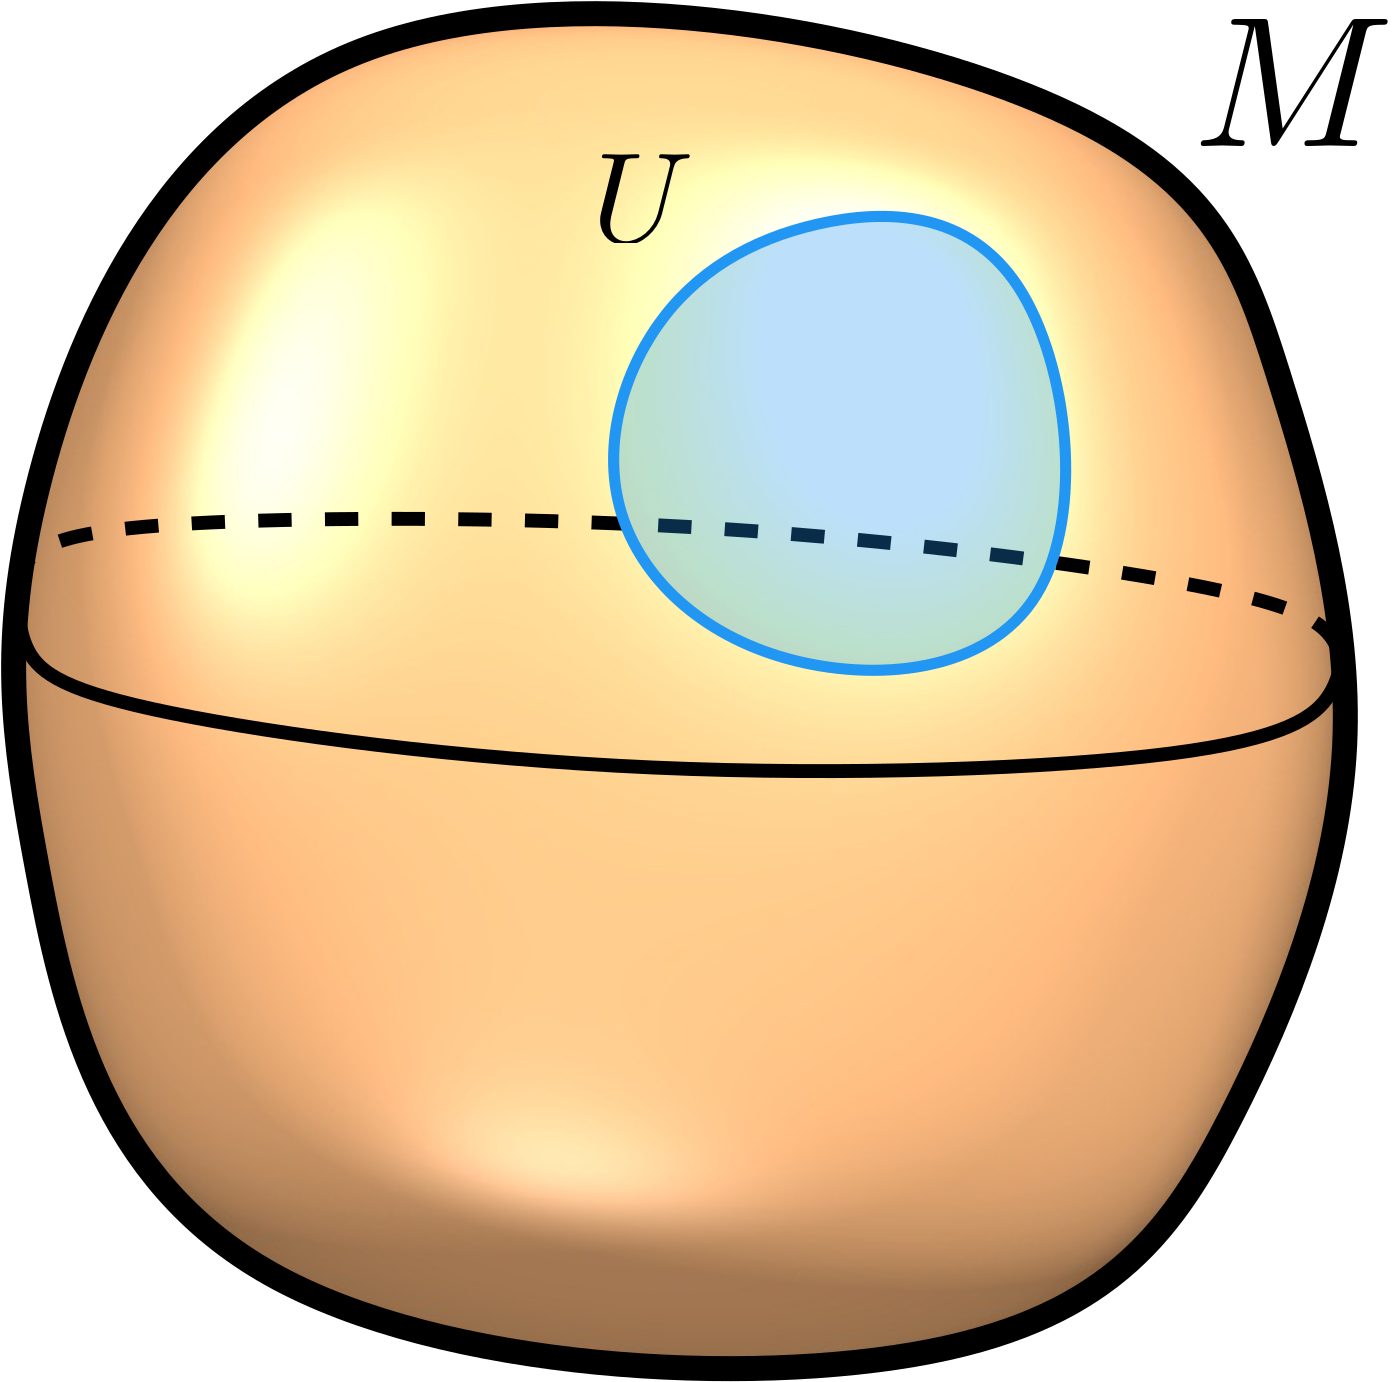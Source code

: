 <?xml version="1.0"?>
<!DOCTYPE ipe SYSTEM "ipe.dtd">
<ipe version="70218" creator="Ipe 7.2.28">
<info created="D:20130413101000" modified="D:20240326172201"/>
<bitmap id="1" width="700" height="700" BitsPerComponent="8" ColorSpace="DeviceRGB" Filter="DCTDecode" length="43593" encoding="base64">
/9j/4AAQSkZJRgABAQEAYABgAAD/4QBaRXhpZgAATU0AKgAAAAgABQMBAAUAAAABAAAASgMD
AAEAAAABAAAAAFEQAAEAAAABAQAAAFERAAQAAAABAAAOxFESAAQAAAABAAAOxAAAAAAAAYag
AACxj//bAEMAAgEBAgEBAgICAgICAgIDBQMDAwMDBgQEAwUHBgcHBwYHBwgJCwkICAoIBwcK
DQoKCwwMDAwHCQ4PDQwOCwwMDP/bAEMBAgICAwMDBgMDBgwIBwgMDAwMDAwMDAwMDAwMDAwM
DAwMDAwMDAwMDAwMDAwMDAwMDAwMDAwMDAwMDAwMDAwMDP/AABEIArwCvAMBIgACEQEDEQH/
xAAfAAABBQEBAQEBAQAAAAAAAAAAAQIDBAUGBwgJCgv/xAC1EAACAQMDAgQDBQUEBAAAAX0B
AgMABBEFEiExQQYTUWEHInEUMoGRoQgjQrHBFVLR8CQzYnKCCQoWFxgZGiUmJygpKjQ1Njc4
OTpDREVGR0hJSlNUVVZXWFlaY2RlZmdoaWpzdHV2d3h5eoOEhYaHiImKkpOUlZaXmJmaoqOk
paanqKmqsrO0tba3uLm6wsPExcbHyMnK0tPU1dbX2Nna4eLj5OXm5+jp6vHy8/T19vf4+fr/
xAAfAQADAQEBAQEBAQEBAAAAAAAAAQIDBAUGBwgJCgv/xAC1EQACAQIEBAMEBwUEBAABAncA
AQIDEQQFITEGEkFRB2FxEyIygQgUQpGhscEJIzNS8BVictEKFiQ04SXxFxgZGiYnKCkqNTY3
ODk6Q0RFRkdISUpTVFVWV1hZWmNkZWZnaGlqc3R1dnd4eXqCg4SFhoeIiYqSk5SVlpeYmZqi
o6Slpqeoqaqys7S1tre4ubrCw8TFxsfIycrS09TV1tfY2dri4+Tl5ufo6ery8/T19vf4+fr/
2gAMAwEAAhEDEQA/AP38ooooAKKKKACiiigAooooAKKKKACiiigAooooAKKKKACiiigAoooo
AKKKKACiiigAooooAKKKKACiiigAooooAKKKKACiiigAooooAKKKKACiiigAooooAKKKKACi
iigAooooAKKKKACiiigAooooAKKKKACiiigAooooAKKKKACiiigAooooAKKKKACiiigAoooo
AKKKKACiiigAooooAKKKKACiiigAooooAKKKKACiiigAooooAKKKKACiiigAooooAKKKKACi
iigAooooAKKKKACiiigAooooAKKKKACiiigAooooAKKKKACigkKCSQAKzNU8a6Poak3uq6da
gdfNuET+ZqZzjFXk7FRhKTtFXNOiuF1T9pjwLpJIk8R2MrDtDulP/joNc/qH7aPgu1BEDate
NxjyrNgD+LYrzquc4Cn8daK/7eR6FLJ8dU+CjJ/9us9aorw29/bl0lGxa+HtZuBnGWaOPj16
msu6/bhvnx9m8KAc8+bedvwWvPqcWZTDesvkm/yR30+Fc1ntRfzaX5s+hqK+bJ/20fE8xcQe
HNLjU/cLzSMV+vTNUpv2vPHE0LKmnaJE56N5UjY/AtXJLjjKVtNv5M6ocFZq94JfNH1BRXyy
v7V3j48mLRT/ANurf/FVXm/ac+IsszMt1pcaMeEFkCF/M5rGXHuVrZyfy/4JtHgXM30j9/8A
wD6uor5P/wCGmPiN/wA/um/+AK/40n/DTPxHBB+26YQO32Ff8alcfZX/AHvuX+ZX+omZ/wB3
73/kfWNFfLLftXePh/yy0XP/AF7N/wDFVJbftdeOoI2Ethok7E8HyXXH5NWseO8qf2pfcZvg
fNF9lfefUVFfMsH7Z3i63iIm0HR5nz1DyIMemMmr1t+3BqsbJ9o8KwMoHzeXeEEn2ytbw40y
iX/Ly3qn/kYT4NzWP/Lu/wA1/mfRlFeBWn7dVuAouvC2oxkn5jFcI4A9eQMmtWx/bi8LzbRc
6drtrkkEmBXCj14auynxRlU/hrr53X5o5KnDOaQ3ov5Wf5M9oorzCw/bD8B3oXfqdxakjOJ7
SRce3APNdBpfx/8ABWsEC38TaQxPZ5xGf/HsV30s1wdT+HVi/wDt5f5nBVyzGU/jpSX/AG6/
8jr6Kp2HiLT9VXda31ncj1imV/5Grld0ZJq6ZxSi07NBRRRTEFFFFABRRRQAUUUUAFFFFABR
RRQAUUUUAFFFFABRRRQAUUUUAFFFFABRRRQAUUUUAFFFFABRRRQAUUUUAFFFFABRRRQAUUUU
AFFFFABRRRQAUUUUAFFFFABRRRQAUUUUAFFFFABRRRQAUUUUAFFFFABRRWN4w+IWh+ALI3Gs
6pZadGBkedIFZvovU/gKidSMIuU3ZLuXCEptRgrt9jZorwXxl+3jo1oXh8O6Ve6xKOBNN/o8
GfXnLEfgK8x8TftGfEDx67KNSXRrZ/8AllYR7CB7uct+or5jH8ZZbhrpT53/AHdfx2PpcBwh
mOJ1ceRf3tPw3PrjX/Fml+FbYzanqFnYRD+KeZYx+przrxL+2T4I0FmS2vLrV5V7WcBZf++j
gfrXzF/wh8+r3Jnv7i4vZ2OTJPI0jH8TWvY+D4YABsAxXx+N8Ra8rrDU1Hzer/RfmfV4TgHD
w1xNVvyWn+Z6Zrv7cuo3hZNF8MpEp+7Jezlj9dq/41ymrftG/ETxISF1K302Nv4bW3VSPxbJ
qjbaFHHgBQCParkOlquMKOK+YxXFuaV/iqtemn5WPfocPZTh/hpJ+uv53Oe1CfxH4lJOpa9q
92G6h7p9p/AHFVYPh9CzhnUux7tya7SPTwAOABUyWI9M14dXFVqrvUk36u56UKlGkrUoJeiO
VtvBUMeMRrx7Vcg8KxIM+Wo/CujSzAxwBUi2Y9OfpWN2KWOfQwIvDka87QPwqZNAT0BH0rdW
z46YpwtAewzSMXjpdzEXREx93FPXREHO0Gtv7KPQ/lTlteMYJoM3jZdzEGjJ/dFPGjof4c/h
WyLT2NL9l9hQS8ZLuYv9jL/dpDoin+EflW59lHoKPso9BQL65LuYR0Jf7opp8PqOcZ/Ct/7K
PQUfZR6Cgaxsu5zr6Ap/hqJvDo7qMGum+y+wpPsntQVHHz7nKSeGlOfkH5VBN4Wjb/lmpP0r
sWtAexpjWQ7ii5pHMZHDz+DomHMYzVK68BwSDmIH8K9CbT1OeABUb6WrZwBTUmaxzBdUeaP4
AS3bMJeJj3QlT+lXdO1DxR4bcHT/ABDrVtt6Bbpyv5EkV28mjg54qCXRRzha6KWMr0nenNr0
dhzq4eqrVIJ+qM7S/wBoj4jeHgANYjv0XtdWyPn8QAa6XSP24PEunlV1Pw9p14o6tbyvCx/A
7hWDNoYP8NVLjw8rZygJPtXsYfirNKPw1m/XX87nn1siymv8VJL00/Kx6ron7d3hy52rqela
zprHqQizoPxU5/Su48NftKeB/Fe1bbxFYRyNx5dwxgf8nxXzFdeFIpAQUFZV/wCA4ZgQY1Of
UV72F8QsdCyrRjL5Wf4afgeRiOBMBU1ozcfndfj/AJn3NZ38GoQiS3minjPRo3DKfxFS18E2
Wh6l4ZnEul6jf6e6nINvO0f6A11eg/tJfEXwcyg6rHq0K/wX0Icn/gQw3619JhPELBz0r03H
0s1+h4GL4BxcNaE1L10/zR9l0V84eGP2+mhZY/EHhuaIdDNYy7x9drYP616d4M/aj8D+NyiW
+uW9rcP/AMsLzNu+fT5uD+Br6nB8QZfireyqq/Z6P7nY+ZxeQ4/Da1aTt3Wq+9XPQaKZb3Md
3EskUiSxt0ZGDA/iKfXsJnktBRRRQIKKKKACiiigAooooAKKKKACiiigAooooAKKKKACiiig
AooooAKKKKACiiigAooooAKKKKACiiigAooooAKKKKACiiigAooooAKKKKACiiigAooooAKK
K5H4sfHHw38GNK+065qEcMjj9zbJ89xOfRUHP4nis6taFKDnUaSXVmlKlOpJQpptvojrq4D4
q/tM+EfhGWh1DUFudRA4srTEs/4gcL/wIivmj4p/tieLPi48tloyyeG9Gk4xE2buVf8Aacfd
z6L+dcPoHgceYZJA0kjnczsSSx9ST1r8/wA448pUr08EuZ/zPb5Ld/Ox95lHA1WraeNfKuy3
+b6fienePP2zfGHj9pLfQoI/Dli/AdcS3TD/AHiML+A/GvP4/C11r9+15qVzc391IctLcSGR
z+JroNM0CO2UYUE1r29kABgcV+a5jneLxkuavNvy6fJbH6HgsqweCjy0IJfn9+5kab4Vitgo
Cg4rYttMRAAFAxVyG1x2q1Fb9BjJryW7nRUxFtitDYgAcYqzFZgdqsRwgY7mp0hHeg4qldkE
dqPTNTJbAY6CpkiJ7YFSrGF7ZNByyqkKW/oKkWAdDzUqoT1qRYwOtBhKoyJYfQAU9YPXipAO
wFOCetBm5kYhH1pwi9BUgAHQUoUn2FBDkMEf0FLsHcmpAgHvS9OgoJcyPy/Y0eV7VKAT0FKE
9TQLnZF5XsKPK9hU2we5o2D0oFzMh8r2FHlewqfA9BRgegoDmZB5XsKDF3wKm2g9qNg9KA5m
QeV7UnlexqxsHvSeX70XGpsr+UD1IpDDnsDVgofTNIVHcYoGplYwD0NNa3Bq0UHYkUhQ+xos
UqhSezB7A1DJp4PatAoO4waQx+hoNI1WjJl0wHtVWbSgc8VvNGO4qN7cNQbwxUkczPpAOeBV
K50NWBBUEV1stkDziq01gPSg7aWOZxF74XjlByg5rC1TwHFOD8inPtXpM+nD0qnPpgOeKqM2
tjthioy+I8/0LUvEvw7nEmh6zqWnbTny0lJjP1Q/Kfyr0jwh+3N4q8OSRxa/pVnrFuvDSwZg
nx645Un8BWRdaQGByoIrJv8Aw0kucqAa9nAcQ47CfwajS7br7nocOMyTAYxfvaab77P71qfR
3gH9sHwP47kSA6i2kXj/APLDUF8nn0D/AHT+denW9xHdwrJFIksbjKsjBlYeoIr4B1jwNHOG
zGCD7U7wl408W/Ca5EmgazeWsQOTbu3mQN7FGyPyxX3OW+ILdo4yF/OP+T/zPjcw4BWssJO3
lL/Nf5H3/RXzL8PP+CgggeO28YaM8BHBvbAF0+rRnkfgTXv3gb4l6D8SdOF3oeqWeoxY+YRO
C6ezL1U/UV97l+c4PGq+Hmm+2z+5nw2PyjF4N/v4NLvuvvNyiiivTPNCiiigAooooAKKKKAC
iiigAooooAKKKKACiiigAooooAKKKKACiiigAooooAKKKKACiiigAooooAKKKKACiiigAooo
oAKKKKACmzTJbxPJIypGgLMzHAUDqSfSs3xn410r4e+G7rV9avYNP06zXdLNK2FHoB6k9gOT
Xwz+0T+1/rf7Q19NpOim40fwkG27Ads9+PWQjop7IPxzXj5xneHy+nzVXeT2XV/5LzPXynJq
+PqctNWit30X+b8j1z9ob9viHTZ59D8BeVf3ykxzaoy7reA9D5Y/jb3+79a+d4NM1DxfrUmp
6xd3Oo6hcHMk87l3b8+g9hxTfCnhGO1jT5AAPau20nSwiqAAMV+M51xBicdO9WWnRLZf13P2
HJsgw+BhanHXq3uyPRPDqQKuFAArorOyCAADAFJaWwVQAKv28QGOOBXzUpNnuTkoqyFt7fGO
KuQw9Bjmkhjxg9zVmNMADuaRw1agsUXYCrEceOBSRrgD3qaNMcmg4pzFRAoHHNSxpnGRzSIp
Jzg1MiHoBkmg5pSADAwKei4x6mlWE8EnFSrEew5oMZSGqu0e9LUghPenrD6A0zNyRGowPc04
AnoDUqw+1OEPtSSM3MhCHvxTwpPQVKI/oKUR+xNNEuZFsPsKPLJ781OI/YClEZPekQ5kKoQM
YNLsPpU4i9jSiEe1OwnMg2H2o2H2qx5Q9qXy/Y0WE6hW8s9zR5fvVryvalEB64ppC9qVNh7E
UbD7Vc8gnsKPs59BRyi9qU9h9qTYfSrv2c+g/Oj7MT1ANHKNVSltI7UEHuDirn2T2ApDa47G
jlGqqKRQH2pChHTmrhtDzkHFNNqaOUpVEUyOxFIUHbirRtj6UxrYj1FFilURWKkdqaVB9qsG
Fh74pjRHuCKTRopEBUjrTWjDdsVOUP1FRsmOlJo0UitLbA9qrS2g54rQpjoPwosawqNGRPZD
njNUriwHPFb0sIPtVaa2znig7KWIaOcudOBzxWXfaIkoOVAJrrJ7Xrx0qlcWY9BQmelSxPc8
/wBX8JpID8gNc6mj3/hbVEvtKu7rT7yI7lmt5DG4P1HX6GvUrmxBzxWTqGirKD8oBNb0cROE
lKLs0bzp06sbNXudP8LP299Z8LNHZeMrE6rarhft1soS4UerJ0b8MH619LfDr4teHfivpYu9
B1S2v0Ay8atiWL2ZDyp+or4e1rwwsgIKCubhtdS8F6ympaNe3WmX8Jys1u5Rh7HHUex4r73J
+OMTRtDE+/H8fv6/P7z4nN+CsPWvPDe5L8Pu6fL7j9KKK+VPgl/wUFe1lh0vx7biMkhF1W3j
+T6yoOn1X8q+oNC16y8T6VBfadd299Z3Kh45oXDo4PcEV+n5dm2GxsOfDyv3XVeqPzTMMrxO
CnyV427Po/RluiiivRPPCiiigAooooAKKKKACiiigAooooAKKKKACiiigAooooAKKKKACiii
gAooooAKKKKACiiigAooooAKKKKACsP4j/EfR/hP4PvNd128jstOsl3M7dXPZFHdieABU3jn
xxpfw38J32t61dx2Om6fGZZpX6Aeg9STwAOpNfm3+0H+0VrP7Vnj43MxltPDdhIy6ZYZwAuf
9Y/rIR+XQV4eeZ3Ty+ld6zey/V+R7eSZLUx9W20Fu/0XmX/jv+0Lrv7UvjEz3DTWPhy1k/0D
TQ3yqM8SSY4aQ+vboKTwv4eS2RcKABVDwvoS2yIAozXaaTZBQuB0r8SzHH1cTVdWrK7Z+z5f
gKWHpqlSVki9pViFC8YrfsrcIoGOap6dbAAccCtW3j6cda8acrnrPRE8EfTjk1chToOwqGBO
9XIIScCpOKrMkhTvjirMUZPJHWlgtSccVdt7Q8cGmonnVaqRDFAT161ZiticZGasQ2Z44q1F
ZHHIqlE4KmIRUjtjxxmp0t/wq5HZH0NSpZ/pTUTklXKSW/oKkWD1OKuC09qf9lK9sUcpk6xT
WEDsacIj2Aq15BHTFHkmixDqlcRH3pRDU/kmjyj70rC9oRCID0FLsHvUnlZ7GnCL2AosJzIg
o6AUoUntipRH604KB0HNCRLmRCImnCEd6lCE+1PWEd6EiHMhEY7AmnCEnoBVhIs9BUiwZ65N
NIzlVKwgPrTlts9iauJak9Bipks8+pqlExlXM8WvtTxZ+wrTSy9AKlSxzjiqUDGWKsZIsj3B
zTvsB9P0raTTSeoNSppZx0qlTMnjEjA+wH0oOnE9RXRppJ64zTxo5PY/lVKkZ/X13OY/s32p
G0w+ldT/AGK3p+lIdDP939KPZDWYLucm+mHGAKjfTT2BrrW0Ij+E1G+hk/w0nSNI5iu5yL6c
ckYqF9PPJxXWyaIf7pAqtNop5+WpdJnTTx6fU5WSxIzxUMloR2NdPLo5GeKqzaURztqXTOun
jUzm5LY9cVE0RXtkVvTaYRniqk2nkZ4qHA7KeJTMh04PpULp2IyK05rMjPHNVpbY88VLidMK
qZnTQ/lVSe368VqPCRnjIqvNDweMipaOynVMee3z2qjc2o54ramh68c1TuIevHH8qD0aNY5+
9sA6kEVharooYHKgg12Fxb9eKz7u1DAgjINOMrHowmpKzPM9e8MLKGygIp/wt+Mvin9nrWDc
aHdNLYSNuuNOnJa3m9Tj+FvcfrXW6ppgOcDINcxrehiQN8vWvTwWPq0JqpSk011RyYzA0q8H
TqxTT6M+yv2fv2p/Dnx+08R2kv2DW4lzcabOwEqerIf419x+IFemV+XF7p934f1WHUNOuJ7G
+tX8yGeFijxsO4Ir6q/ZU/bxh8Y3Ft4Z8byQ2OtN+7ttROEgvT2D9kc/kfY1+t5BxbTxVqOK
92fR9H/k/wAD8oz7hSphb1sL70O3Vf5r8T6dooBBAIIINFfanxoUUUUAFFFFABRRRQAUUUUA
FFFFABRRRQAUUUUAFFFFABRRRQAUUUUAFFFFABRRRQAUUUUAFMubmOztpJpnSKKFS7uxwqKB
kknsAKfXxr/wUs/auewif4ceHrllurhQ2s3ETYMcZ5EAI7sOW9sDua4cxx9PB0HXqdNl3fY7
cvwNTF11Rp9d32Xc8n/bX/aqn/aT8ef2Ho08ieD9GlIj2kgahKDgyt6qP4QenJ71x3hLQ1tY
k+UZrnvBegCCNCV5NehaLZY2jFfiGa5hUxVaVao7tn7VleX08NRjSprRGxo1kFVeK6TToMAc
dKzdMt8AcVvafD90YrwKkj3qcS/ZxYUDHWtG2iLdBxUFpBuxxWpZ23TisErkV6iQ+1ticcVp
WtnyBinWVmTjg81r2VgTjirjE8TE4lIgtbAnHGK0bbT+nFXLPTSccEVp22mdOK1jTPCr4wzY
dPPHFWo7AjtWrDpvTirKafjtitFTPMnjTHWxx2p62WO3Wtj7DjtSNZ4HQc0OBj9auZJtMdia
abfHY1qPaD0NRPb4qXEqNczjB9TTDCPar7w+oxUUkPtUNGsapTMRHrSbD7GrDIR700gHqKhx
NFMg2H0o2H0qbYPejYPc0rFcxEI/WpFjx7U4DHQU5YyeooJchFTPAFSJEByetPRMcAc1NFD3
qlEwlMZHAT2wKsRW44wM0+KLPbAqzDBnHHFWonNUqkcVtntmrMVnnHFTwW2cZFXbe0zjitYw
OGrXsVYrHPUZq1Dp59MVcitggBI5qVU/AVvCk2cE8QytHYKvWpVtVHRc1Oqegp4T15rtpYNs
55VWQiEDsBThCOuDUwjPYAU4R+5Nd1PLb9DNzIPJ9jR5XtVgRe1L5XsK6o5TfoT7QrGHPak+
zj0q35Q9qQxfSqeT+QKoUzaKcjb+lRPpyN2ArR8n2FNMPsa555O10LjWa6mRNoytnAFU7jQu
pAyK6Ew+wpjQ+1cNXLJxN6eLkupyVzoZGflxWdc6OR2ruZbVWzkCqdzpCvkgCvPqYaUd0d9H
MmtzgrnSyM/KaoXGnYzxXcXuikZ+Wsm90nGeOa5ZUj2cPj0+px89kRnjmqc1tjPFdPd6aVzx
WbdWOMnGKxlCx7FHFX6nPz2vtzVG4tyM8VvXNptzx0qjc22c8Vm4nqUa5g3EPUelUbiEc8cV
t3Vr14rPubc8+9SetRq3MS7tg4II4rD1Ow4b5a6e5i65HSs2+tgynjkU4yselB8yOE1rSAyk
45rh/E/htZlYhcEcivVdTsxzxiuY1rTAQxxxXbRqtHNWpXR6b+yD+3RP4Pu7Twj45uZJrCRx
FZatM2Wt88LHKT1XPAbt34r7UilWaNXRldHGVZTkEeor8pfFXh5Z0cFQQfavev2Gv20J/BOq
WvgbxjeBtJlPlaZqE7c2rdoXJ/gPQE9OnTp+o8McTt2wuLfkn+j/AEZ+ZcS8NWvisKvVL81+
qPuGihWDqGUgqeQRyDRX6KfnwUUUUAFFFFABRRRQAUUUUAFFFFABRRRQAUUUUAFFFFABRRRQ
AUUUUAFFFFABRRUd3dxWFrLPPIkUMKGSR2OFRQMkk+gFDY0jzH9rr9ou2/Zt+EtzqwMcmsXp
NrpcDc+ZMR94j+6o+Y/gO9fmNYNd+J9dudS1CaS6vb2Vp55ZDlpHY5JP41337XX7QVx+0r8Z
rm+idhoOklrTS4ugMYbmUj+855+mB2rnfDGmhVTjGa/IuJ84+t13GD9yOi8+7/rofq/DWUfV
aClNe/LV+XZf11Oi8PWARF4Fdfo9tgA4rF0e1wFGK6jSrfhRiviasj7SlE1NOgJwAK39OtsA
Ejk1Q0q06cVv2Fv04rhk7nU3yq5asrbOOK2dPsicccVX06zyRxxXQaZYZxxVQjc8TF4ixLp9
gTjArc0/TMgcU7TNMJIAFdDp2lYxxmuqFM+UxuOsVrLSyQOOtadtpgwOK0LPSxxkVoRWQQDg
V0xpHzVfHXehlx6bx0qUWGO2K1BCB0x+VBi9MGr9kzieJZlNZ8HjmoZLT0rYeEHgjBqvNAB1
HFZygaQrtmPJb44xg1Xlh68YNas8PUVTmj68cisZRO2nVM2WLHBHFQOm3txV6ZMjOKrSLwR6
Vi0dsJlWRPyqJ09etWWXqD0qJh1BqGdMZEBQjtmgKT2xUhUj3oCk+1TYu4ipzxyakVccDqaA
MDAqSNPzppESkOijzViKPPbgUyNcYHc1ZiToMVUUc1SQ+GPOCRwKuW8PQ4yTUdvHkj0FXreL
ocda1ijz6tQktoM/1q7HGEAwOabBGFUe1TIvc1006d2ebUncVVxyetPVc8npQi55PQU9RuPt
Xr4fDmEpAqk9OBT1T0GTSqM4A4p6rjgDrXu4bC3MnIQJ6804IfTApyrj3NSKnTPJr3MPgvIz
ciMRj0Jpwj9gKlVPXgU4J6DNetSy9PoZuZD5fvS+Uff8qnCHucUeX6muuOWLsTzlcxev8qQx
ewqz5fvQY/oameVrsNVCo0X14pjRe1XGj9iKY0XtmvNr5SuxcahSaL0FRtF7VdaPv1qJ4+9f
P4vKfI1jMoy24cEEAiqF7pQcEgZzWw8f4E1E8fXivmMXlzjsjppVnHY5K/0rGeOKxr7TsZOK
7u8sVlUkDmsPUdMxnjmvGqUbHt4THdGcTd2JBORWbdWmM8V1d/YEEjFY17aEE8VyTgfR4bE3
OcurbrWbd23Xiuhu7bGeKzLu368YNYtHt4euc9dW/XjpWbdQkZ4yK6C7t+vFZl3B145qD3MP
WOa1G268cGsDVLQNnIrr7+23A4HIrA1K36jHNa05HXJXRwutaeCGGK4PxXoIlVvl+leqavaA
gnFclr2neYrcc16FCpY4a1O6PpH/AIJ8/thSeJo4PAPiq7LarbJt0q8mbm7jUf6lif41A49R
x1HP1tX5A6lDcaPqUN5ZzS213aSCWGWNirxspyGB7EGv0Z/Yt/aeg/aM+G6i8eOLxNoyrBqU
I4MhxhZlH91sc+hyPSv1vhXPfrEPqtd+8tn3Xb1X5H5RxRkfsJ/WqK917rs+/o/zPZaKKK+0
PjgooooAKKKKACiiigAooooAKKKKACiiigAooooAKKKKACiiigAooooAK+Wv+CnH7RR8A/Du
HwXpVwF1jxOD9qKNh7a0B5+hkPyjnoGr6V8V+J7PwX4Zv9X1CZYLHTYHuJ5GOAqqMmvyX+Lf
xPvvjp8VtX8UagzltQmPkRk8QQjiOMfRcfjmvmOKc0+rYb2UH709PRdX+h9Lwxln1nE+1mvd
hr6vp/mZGg6eAUUADFd14fsgqrxXO+H7PJBI5Ndro1rtVRg1+P15n63RgbWkW2Sox0rqNJtf
u8VkaLaHAJHWuo0m16cV5lWR6VKJqaXbYUcVvadbZxxVDTrfOBiuh0q0yQccmsYq5z4utZWL
+lWWccV0+kadnHFUdGsc7Tg11mjab0GK66dM+NzHF2uWdJ0zpxXRafpwUAkYFN0vTgqgkYAr
TSMADjAFejRoOWx8Vi8U5NpCRxBQAB0pwT1NPCk9BxS+X716tPCWWx5zkM2D1NNKke4qQqR7
ikoqULApEZGRUUi5Bz1FTMMHFMkHI968yvTsXF6lC4jxn2qjcLitO4X/AArPuRweOBXDNHoU
ZFCZcEiqkgw1Xpgcg1TmGDWEj0qbK0gwfpUTjvU8o61ERkEVnLc64sjoopQCTikUKg7ntU0S
/rUajoKnQYH1oRE2SRLk5xVqFe/c1DCvAHrVqBckVokcdSRZt4+B71ftY+c46VVt156dK0LZ
cKK2ijzK0iVR0AqQDoBTUHJNSIOc+lelhoHE2OAwAKkUYGKYgy30qRRk/SvfwtIykxyjA96k
UYHuaaoyfpUiDJ9hX0eEo7GMmOVccnrUirjk9aRBk59KkQZOT0FfR4WgYyYKnc9KdRRXrwpq
KIbCiiitBBRRRQAUhUH2NLRUyinuFyN4/UVG8fPvVimOntkV52Kwaaui4yKjx9ePwqJ0/Krb
p+dQuvU9jXyePwO+hvCRUdOvHNU720Eqkgc1oun51DIv5Gvi8dhLO6OqnUad0crqVhjNYOoW
eM8c122p2mQSBXO6naYJ4rwakD6DBYm9jkby2xnjFZV3BjPFdLqFtgnisa9gxk4rknE+nwta
5gXcHXjNZd3B14rfuoeoxWXeQ9eKxaPew1UwLuHqKxdUtMgnHBrpbyLqccVlX1vuBGKSZ7VG
d1Y4zVLYjIIzmuY1e1+9xXc6raZB4rl9YtSMnFdVKRFWJ574g0/knHBo+C/xf1H9nf4rWHiX
T97xRN5d5bg4F1AT86H3xyPQgVr65Z7lbjmuP1uwEiMCM16+DxM6U41IOzWqPKxeHhVg6c1d
Pc/WbwT4y0/4heE9P1vSpxc6dqcKzwSDqVI6H0I6EdiK1K+G/wDgmH+0Q2geIrn4datcYtb8
tc6Q0jYCSjl4RnswywHqD619yV+4ZTmMcbho1479V2fU/Fc0y+WDxEqMtuj7oKKKK9I84KKK
KACiiigAooooAKKKKACiiigAooooAKKKKACiiigAoorP8V+J7PwX4Zv9X1CZYLHTYHuJ5GOA
qKCT/KlKSSuxxTbsj5K/4Kq/Hk6doenfD7TpyLjU8Xup7TysKn93Gf8AeYZ+ij1r4z0y12hV
A61q/Fb4k3Xxr+K2t+KLwFX1W4LxIf8AllEPlRPwUD8ai0a23Sg4GBX4vnmYvF4qVXpsvRf1
c/Y8ky9YTCxpdd36v+rHQaBZ428Hiuv0a1yV461haHa8Lxya6/RLXGOK+ZrSPpKUTb0i1xtG
K6fSbbGOKyNItvu8V02l2+Nox0rz5u7O2/LG5p6Xbcjium0azzjisrSLTJHFdZodjkrxWlOJ
85mOJsma+iaeSVyK7DRdO4HFZeg6f904rq7G2EMQGME16dCldpH57meLu7ImijCqABwKlVO5
oReh7CpFXPJ6V9JhMJofPykNA9BS4I6gin0deDXp+wsiLsjpjDBxUjDBxTX6A1xV6dikyJ+x
pj9Kkf7v0qN/umvDxMTVMrXPQn0rPueMj0rRuOhrPuuprypndQZQn7VUuOp9qtz9qqXB5PvW
Ej0qRXl7/Soqll7/AEqKs5HZFjWUk5HelVdv1paKk0bHJ1J9KnQcgelRRDp71NGMtTSMZsni
HTirluuSOKrQjnOKt24xWsTiqsuWy5x71fiGFqnaryBirq8KK3gjy6z1JE+79akTp9aYOAB6
VIvQV6+Gicr2Hp0JqROhNRrwoqReFFfRYSOxlJkiDjPrUidPrTF4UVIo6CvpsJDYxkyRRgCp
FGABTF5Ip9fSYWFkYyYUUUV2EhRRRQAUUUUAFFFFABRRRQ0BG69qhkXvirLDI9xUUi9/WvGx
+HTRpCRVkXqPSoZF/I1ZkB/EVDIvUetfEZhh9zpgynPGHUgjpWHqlrjPFdDIO/rWdqlvuBOK
+MxVLlkd+GqWkcbqNv14rDvoMZ4rqtTg5JxzWBqMPU4rzKkT6zBVdjnbyLGTjpWZdxZzxW5e
xdeKyrpOTxXNJH0eHmYl3FjPFZd5F1rdvIuvFZV3F1rNo9zD1DnNUtgQSB1rmtXtMhuOtdnf
w7lIIrndVtuvFaU5HfNXRwOs2pG4EVyerWnzMMcV6Brdp1IHWuQ1m1wScV6NGRwVYnFSX974
V12z1bTZ5LTUNOmW4t5oyQ0cinKkEe4r9Tf2bfjVafH74P6T4jttqTXEflXcWeYJ14dfz5Hs
RX5ga1Zh1YYr3H/gmV8c2+HXxduPB19KV0zxVzbAn5YrtRx/32oI+oWvuOEs09hifYTfuz0+
fT/I+J4ryz2+H9tBe9DX5df8z9CaKKK/Vj8uCiiigAooooAKKKKACiiigAooooAKKKKACiii
gAooooAK+Uv+CqHxt/4RX4baf4Ksp9uoeJn867CtgpaIehGOjvgdeiNX1VdXMdlbSTTOscUK
l3djgKoGST7AV+Tn7Snxel+PHx213xCXZrNpjbWCnolvH8qY+vLfVq+Z4pzD6vg3Ti/enp8u
v+XzPpOGMB9YxanJe7DX59P8/kcfp8ARQAOBXTaDacLxyaxNPg3OoxXXaBaZK8HivyKrI/WK
UdTodEtcBeK63R7bAUYrD0W1+7xXWaTb/drzKsj0qUTZ0i26cV0ulWxOOOtZOk2+McV02kWu
SvFc0VdixdTljY2tEs8lciux0Cwzt461h6FZZKjFdv4esM7eK7aMD4XNcVZPU29DsgihiOBW
xGnaobSERRgYxirUadq+hy/DczufBYirzSbHIueT0p4BPQUKufYCn9OBX1uHw9kcjkN2H2pt
SU1xyD61rUp2QkyN+xpj/d+lSP8Ad+lRv9014+JRpEjf7pqN/umpH+6ajfpXzuJZrHYr3PQ1
nXR4OKv3R7+lZ10eteTM76BTnPIFU5j+lW5z8x9qpzHmsJHqUkQynr9KiqSU9ajrKR1xCiii
kVJksQ6cdKmh65qKPvU8P86pGE2WIQeKu2446daqQjkVctx0A71rE4arL1qOR7VbUdAarW3f
irS8sK6Ka1PLqsfUlMHUU+vawyMJMkHAA9KkHAA9KjqUdRX0eEWxjLceOwqVfvCox1FSp1r6
bCLYxkyRPvfSnU1OtOr6OgvdMZbhRRRW4gooooAKKKKACiiigAooooAKjcdRUlNcdDWGIhzR
GmV5B+tQSD9KsyDr7VDIOfrXx2Y0tzogytIOo9aq3ke+M1ckHQ1BKuQRXwmYUrM6qcupzOqQ
dRiue1GHrxXWarDyeK53UosE8ZrwakT6TA1Njmb6LrxWTeR8njrW9qEfJrHvI+p9K5Jo+pws
zHukznjOazLyPrWxcpjPtWddx5zWMj3cPMw7yPrxWHqtv14610l3H1rI1KHKk46UovU9inK8
bHF6za5DcdK5DXLTqQK7/VrfrkVyet2n3hiu2jIwqxOE1S3yDxXMXV5deG9YtdSsJXt73T5l
uIJF4KOpyD+YrttWttpJxwa5bXbPejcV6dCo4tNM82tTTTTP1U+A3xZtPjh8JND8T2ZRRqdu
GmjH/LCZflkTqSMOCBnnGD3rr6+G/wDgk98ZG07Xtd8A3kx8q5B1PT1Y9HGFlUfUbW/A19yV
+45Rjli8JCt12fqtz8UzbBPC4qdHp09HsFFFFekecFFFFABRRRQAUUUUAFFFFABRRRQAUUUU
AFFFFAHg3/BRT40D4Tfs83tnbStHq3ihv7NtdrFWVCMyv07JkduXFfm5p1uI0UAYAr3L/goz
8X2+KP7RlzpcDltO8IqdPjGeDNnMzfXd8v8AwCvFrSPAHFfkfE+YfWMZJJ+7DRfr+J+r8M4H
6vg4trWWr+e34Gpo0G+QHFdroFptVeOTXNeH7TJXiu20W2wF4r5GtI+roxN7RbbocV1Wj2/I
4rE0e3wF4rqdHt+nFedUZ6NNG1pVv0GK6rRLXJXisPSLfJFddoNnkrkUU4nj5lXsmdD4fsid
vFd1oFkEUEjgVzvh2x+7xzXaafAIoVGK9XDUrtI/Ns2xN3YsxL+lTop4Hc0yJf0qZBgZ9a+1
y7DWSPmpyFAwMCl2nrinKuOSOaWvo6dKyMrkdI/SnuMHOOtMf7prnrx0GiN/umo3Py/WpHPy
/Wo36Cvn8WzWJG/So3PAFPkPQVHIelfNYpm0SrdHn2rNuT2q/dHqDWdcn5q8qbPRoIqTHk4q
pIcmrMxODVWQ8n2rCR6dMhkP60ynOeQPSm1nLc6ooKUdRSUo6ikEiZOhqeAcY9agTpU8PatD
Coy1DV23H3faqcNXbfqK0icFZl+16A1YT7wqvbccehqynWumktTzaj1Hr94VIOoqNPvCpB1F
e3hehzyJB1FSDqKjHUVIOor6LCLYyluSL94VKnWok+8KlTrX02D6GEiSPvTqah5Ip1fRUPhM
pbhRRRWwgooooAKKKKACiiigAooooAKRuVNLQeQR61M1dAQyD8jUEg4+lWH6CoJB1FfL5hDc
3gyvIOtQyDp71YfqDUEg4+lfC5jT3OmDMrVYuCcVzmpxdeBmur1FMoTiuc1SPqcDivl6sT2s
BM5jUY8Z9qxr2PrxXQahHjPasS9TrxmuKaPrcJPYxbpOorPuVzn3rVu15NZ1wuO3SsGj36Ej
JvI+vFZV5FkEVt3Sdfasy7j61mexh5HL6pb8HiuX1q26nFdrqsHXA61zOsW+Q3FdFKRtVicH
q9rkNxXL6tb5DDFdxq1vhm4NctrFttLcda9GlI8+rExfhp8RLr4LfF3QfFFozq+k3iyShSR5
sR+WRDjsyFhj3r9c9E1m28RaNaahZyLNaX0KTwuOQ6MoYH8jX48eI7MPG2RxX6D/APBMv4wD
4jfs7QaRcSb9S8JSmwkBbLNCfmib/vklf+AV+jcFY6054WT31Xqt/wAPyPzzjLA3hHExW2j9
Ht+P5n0VRRRX6KfnwUUUUAFFFFABRRRQAUUUUAFFFFABRRRQAVx/x++JyfBr4NeIvEzgM2lW
jPED0aViEjH4uyj8a7CvjD/grX8WGg0/w54Ht2Km7b+1rwY6opZIh9C28/VR6V52bY36rhJ1
uqWnq9EehlWD+tYqFHo3r6LVnxglzNql7Pd3MjS3N3I0srscl2Ykkn6kmtOyiLOoA61Qso8A
DHStrRoC8wOOlfiVSTerP2inG1kjpPD1pgLxXZaLb8qMVz+hW2FXgV1ujQdDivNqyPRpI3tI
g+7xXVaPb428VhaPByvFdVpMHTiuGTuzqlLlhc3NFtsstdp4es8leDXN6Fa5K8da7jw5Z8rx
XTRifHZtiLJnUeHLLhTjgV0kK4A4wBWdolsI4QcDNasS9Pevosuoc0j84xtXmm2SRr0FTIMn
PpTEBx9alAwAK+9wNCyR5smFFOCEjk4pteq4WRlcbJ2NMfpUjngCo3PAFeZiXoaxI36CopO1
SSdqjfrXzOMkbRI3PIFRSnrUj/eNQzHgmvmcVI2iindN19DWdcNyfart03Ws+4bg+przps9S
hEqznj3qtIeD71PO3P0qtKcD6Vi2elTRExyTSUUFgOtZM6IoKUdRSZz0pR1FCCRMnSrEHQVX
TpViDoK0OeoWoemauwfeH0qlD92rsH3h9K1ijz6xoWwqwnWq9uasJ1ropbnm1Oo9PvCpB1FR
p94VIOor28MYSJB1FSDqKjBwQakBwQa+iwj2Mpbki9RUqdaiHUVIv3hX0mEexjIlTrTqYn3h
T6+joP3TGW4UUUVuIKKKKACiiigAooooAKKKKACiiikwI34BHpUDjn61O/eoZOxr57Hx3NYM
gfoDUEg61YkHB9qhfrXw+YR3OqDKd4uYzXP6nHyeK6OcZjNYWqIRmvka8dWengpWZzGop14y
aw75OTniui1FOSMVhXy4J9a4KiPrcHLYxLxeves25Xr71rXiHnjFZlyvp9K55H0OHkZ1wuSe
OtZt2nXgVqTj9Ko3ScHrxWbPXoyMLUosqevFc5qsHXiusvYsgiue1SHrV02eg9UcTrNvhjxX
MaxbZUkA8V2mt2/U4rmdUt8qeOtd9KRw1InC63bZVhivXP8Agmj8WX+G37SH9hzylNO8YQG1
ZSxC/aI8vE2Omfvr/wADrzLWbfBbiuat9duvA/izTdbsHeK80m6jvIWU4IZGDD+Ve9lOMeHx
EKy6P8Ov4Hh5rhFiMPOi+q/Hp+J+ytFZPgLxdbePvBOka5aMr22rWcV3GVOQA6BsfUZx+Fa1
fuMZKSTXU/E5RabT6BRRRVCCiiigAooooAKKKKACiiigAooooACcAk5wK/JX9pn4pt8bP2gP
Emvhi1rLcm3tB2EEXyJ+YGfqxr9E/wBtz4qN8Iv2avEmowziC+vIRp9mcEkyzHZxx1Cl25x9
2vyx02HZGAMjFfA8aY34MLF+b/Jfqfd8G4P48S/8K/N/oaNonA4610fh+1ztOOtYVlFuI4rr
fD1sBt46V+dVZaH6DTWp0ujW4AWus0aDheDzXPaPD04rrNIh+7Xm1WejSRv6LB04rqtIgyV4
rB0WDgHFdXotvkrxXPFXYsXPlgdJoFrnbxXeeG7T7oxzXKeHbbJX3rvvDVqBt4NehQifnecY
jRm/ZxeXEoq5Gvp3qGFcYqxGMfhX2OU0NmfD1Za3JUHPsKkQZOfSmIML9alUYAFfcYanZHLJ
hTH+8afTGOWNdFTYkZJ2qNzyBUjn5vpUTn5jXh4uRrFDHPzfSomOWNSMeSaiY8E18tjJm0UR
k9T2qvcNhe4qdj8pqtdN2zXzmIldnTTV2UbputZ855FW7pv1qjO3JNcMmerRiVpmzmq8p5xU
0rVWc5b6Vi2ehBCE4BNMJyc0rnJx6U2obNxyHqKdTAcEGn0mJ7E6HgirFv1FVojx71Ytz0rQ
56iLcP3au255FUYO9Xbc/d961izgrI0Lfv8AWrKdaq27VZT7wropPU82oSL94VIDgg+lRjqK
fXs4ZnPIkqSowc81IvQV9DhWZS3JKkB6HtUanKinqflFfR4SRjImBwQafUYOQKkU5Ar6LDS0
MpIKKKK7CQooooAKKKKACiiigAooooAKKKKGwI371DJ2qZ+9Qydq8DHGsCGQdahk7VPJ1NQS
dq+Kx8dzogQSjINYuqJnPatyTvWPqi9eOa+PxC95noYV+8c1qSHJrC1BeTxxXQ6knJ9Kwr9e
vtXnzR9Xg5bGHeL15rLuh1OK17wDnisu7HJ461yyPo8MzNuF6jsKpXC5J461fuByapTg4BrO
SPYosy7xOucVh6rCPmrobtetY+pxZBODSi9T0qbvE5DWYMq3FcvqUPXgV2eqw5B4FcvqcOCw
wa7aUjCqjjNbtvvcVxviO03IwxmvQdZt8qTg1x+u22Qwx1r0aMjgrRPun/gld8Tz4y/Z4l0O
eUvd+Fb17UKeogf95H+GS4/4DX0zX5w/8Evfia3gb9pKfQJZiln4ts2hCF9qGeEGRDjoW2+Y
B3+bHev0er9o4cxft8BBveOj+W34WPxviHC+wx00tpar57/jcKKKK908QKKKKACiiigAoooo
AKKKKACiignHPpQB8K/8Fbvikuo+KPDPg22kJGnxtqd4A3G9/kiUjHUKHPU/fHSvkyzTAAAr
rP2l/iU3xh/aE8U6/ndBcXrQ2w4wIYgI06eqqD7kk1zNjHuYdMCvxfO8Z9YxlSr0vZei0R+x
5LhPq+EhT62u/V6s09MhzIoxXY6DBhRx1rmNHh3SA12WiQ4VeK+frSPdoxOi0aHlfaur0eLJ
Fc9o0XIPpXVaNDyvFedUZ6NNHR6PDgLxXWaFByvFc7pEX3eK6/QYOVGKmmjzsyqWTOs8OW2S
vFd7oEGyMHpXIeG7f7vGRXc6VHsgHevWw0LtH5jm9W7sXoh0461YQcfWoYh0qeMdK+9yunZI
+ZmyVRyBin0xfvCn19XR0Rg2BOBmo6c57UxzgfWorz0BIYT1JqNjwTT3OB9ajc8AV89jKhtF
EbnC/Wo3PH1p7nkCo3POPSvlsXM2iiOQ9qpXb9atzNgE+lZ11J1r5+rK7OuhG7Kdy/zHnpVG
djj61ZuHznnrVOZuSfSuWTPXoxIJm61AxwCafK2TioZG/IVkzughrNj6mmZPXvSk5OaSoubJ
D0bPHcVIhyv0qEHBBqWM8/WhEyRNCelWIDg1WiOD3qxEcGrRzzRdhJyat254FUoTyDmrcB/S
tYnBVRpW55HvVpTyD61Stm6c1bU/KK6KbPMqolqSowc809TlRXrYeRzy2JFPyipEPy/So0PB
FPQ8kete/hZGUiVDwR6U9D1FRocH609TgivoMLMykiZDxj0p6HqKiU4NSA4INfRYWoYyQ+ii
ivUTuiAooopgFFFFABRRRQAUUUUAFFFDHANTJ6ARseCfWoZO1Sufl+tROeQK8DGyNYkUnU1C
/SpX71E/SvjcezogQydTWVqink1qv941man0NfI4pe8d2G+I5zUgeawtQXqBzXQaiMA96wb8
dTXm1EfU4N7GJeAZPFZd2OSa17xRzWVdjn6VzTPo8MzMuB61RnHBrQuB+lUZx94VjI9miyjc
DOfesvUI8o3BrWn7VQvEzkcmpTPSos5bVYuvvXMatDhycda7DVIuvauZ1eHknHSuqkwqo5PV
YQQw45rkdct/vcdK7jU4SQetctrlv97iu+lI4asTlPCPjGb4XfE7QPEluqtLomoQ3e05AdUc
FlOMHBXI49a/YbR9Wg17SLW+tnElteQpPE395WUMD+Rr8bPE9rujcY6iv0x/4J6/Eo/Er9lT
w1JLM015o6NpVxu6qYW2p3P/ACz2HtX6TwTi/eqYd9VdfLR/mfnXGeF92FddHZ/PY9rooor9
CPgAooooAKKKKACiiigAooooAK85/a1+JafCX9nXxXrO4rcJYvbW2G2kzSjy07HoWz9B2616
NXx5/wAFePiH/Z/gPwv4WikUPqt499Oo6+XEu1c+xZz/AN8/SvOzfFfV8HUqrdLT1eiPQyrD
e3xdOk9m9fRas+F9NQhQTkk859a29Oi4Bx1rK0+POAMkVu2MWABxxX4nUZ+zwRs6JDlwfWux
0ePAWuX0KI5XjrXX6RHwK4KzO2kjo9Gj4HFdXokXK8VzejxnC11miR9DXBUZ300dJo8fK12O
gQ8rwOK5bRY+VyK7Lw/F932rSij57NamjOz8Nw/dOK7OzXbCvbiuV8OxgFTjOa623GFX0r2s
HH3kfmWZzvIsR96nT7wqFOhqUHoa+8y92SPFmSU7efSm0V78alkYtBTGOT7CnO2OB1qNjge9
ceIq6FxQjnJ+lRMckntTmOB7mo3OB9a+dxdU1ihrHkmomPU09zxj1qKQ4GK+YxVQ2iiC6fC4
rNupOvvVu7lznms26k6mvImz0sPArXD9T2FU5nwOvNTzvzj0qnM+TiueTPVpRI3bqe5qBmyf
YU+V+wqJmwPes5M7IRBmx9abvNIT60Ag9DUmnKSA5FPjb8xUIODmng9CKETJFlTgg9qsRN0q
qhyMelTwtx71aOeaLsLcA5q3A3I96owt27Vagbge1aROGqjStm4q9E2VrNt35FXrduAPStoM
82tEsocr9Keh6io0PJHrT1OCK9LDzONokQ4b61IDgg1FUgORmvcw0zNokzUgOQDUSHIx6U9D
2r3sNUMpIlU5AqRTke4qFTg+1SKcHNe9hqplJEqHtTqjB7inq2R717dCrdWMmhaKKK6hBRRR
QAUUUUAFFFFABTXPQU7OOtMJJOawrzsrDSGOegqJj8xqRjyT2FRMeCa+cxlQ2iiNzwT61DJ2
qVzxUTnkCvksbI3iiJzgk1mal3rTc5zWXqTZzXymIep24f4jA1LvWHfjOQe9bmpHIJ9axL7r
Xn1D6fBmLe8Ej0rLuwQD61rXnesq871yzPo8MzMue/1qlOOTV65HWqVx1NZM9mgyjP0+lU7p
eDV2cZBqpODn61DPRpMwtVi5bFc1q8XWus1OPIzXN6rF14HNbU2b1EcpqMWc8VzWtwZBIFdd
qMXXgVzurwZVuBXdSZw1Eef+I7b5W4r6q/4I/wDxCMN34z8IzTybSYtWtYjyo/5Zykc8HiLg
Dn2xz8x+IbfIbiut/YV+IUnwx/a48My+c0NrrTtpNyNxVXWUfKG9QJAh57gV9Vw5ivY42nLo
3Z/PQ+X4hwvtsFUj1Sv92p+qFFFFfsx+PhRRRQAUUUUAFFFFABRRRQAV+ZP/AAUt+IDeN/2r
L+yjmEtr4ctYdPQKMBXx5knbrufB/wB0dq/TK9vI9Ps5riZ1jhgQyOzdFUDJJ/Cvxp+IXjCb
4i/E3xBr0zBpNX1Ca644GGckAewGK+P4yxHLhoUl9p3+S/4LR9dwhh+bEzqv7Kt83/wEyPTI
9xBx1rdsk4HSsrS4sAHHStuzTgCvy+bP0uCN3QY/unHSut0lOlczoaYANdVpK/d9q4arO6kt
DptHT7tdZoicDiuX0heVrrNFXgVwzOyOx0+iLyvvXZ+H1IK1yGij7pxzXZaB/D9a3pI+WzWW
jO28OjAHtXVw8KPQVynh84x711MByg+lezg3aSPzfMfjLMfepVOVFQo3IPrUitg+1fZ4KpZI
8mSJFYj3FKXJ9qaGHrSFgO9er7fQiwucdaYzZOe1BYn6Uxm7CuDEYjzKSEZsn2FRsckntTnb
tUbnAx3NfPYqsaxQ1jkk9qr3Mm1T6mpZGAFUbubOecZr5+vUuzppQuytdS9eaz7iTJJ7Cp7q
brz1qhPJ15yBXFJnr0KZFPJ155NVJX6+9SzSZyaqyPkn0FYSZ6VOI1m6k1E78+ppZH54qPNZ
s6oxFJJ60lIXA9TQHB9RQXyj1fsakQ9qhp6N27igiUSxE2Dg9qnjbDVVVuhqeNsgY7VUWYTi
XYW6c9KtwtyPQ1nwv0q3C/GO4rSLOKpE0Ld+nbFX7d+nPWsuCToau28nTnrW0WedWgaSNwD3
FSA55qvA+QMmpkPauqjOzPPmrMlU5HuKehwcetRKcH2p+a9jD1DKSJQcHNPB7iolOR709Gxw
ele3h6xnJEynI96cjdjUQODmng5GRXt4esZSRMrY4PQ07PcVErdjTlYj6V7NCuZtEyvng9aW
owQelKGI9xXp0sQiHEfRSBwevFLkHoRXSppkhRRRnHXinzIAopC4HTmmlietZTrJbDSFZs8D
pTHbjHehmx9aYx6k15uIrlpCOe1ROegpxPUmo2PU18/iqxrFDXPOPSomOWNPY9SajY8H3r5f
GVDeKInPyk1laicg+9ac5whrH1F+tfN1ndnbho3kY+oHqKxL05JrY1Bs5PesW+briuGbPpsI
jKvOhrKvP4q07w8k+tZl5/FXNI+hw6M66/i+lUp/vD3q7dfxfSqU/UVkz2aJSn4BqpP2q5MM
g1Tn7VFz0KZnagnyHjkVzuqx/e4rprwbkYVgaonXjIrSmzqlqjltSi5J4rn9UiyD0NdRqMeV
JwDWBqceQehrtps45o4jXrfhhiuKutSl8M69ZanASJ9OuY7mPHB3I4Yfyr0LXYPvcda4HxVb
ZVxjg16eGm000ebiIJppn7I+FPEVv4v8L6bq1o5ktdTto7qJiMEq6hhkZODg9Mmr9eIf8E6/
H7eP/wBknwu0s0s11o6PpcxkOWHkuVQZycjy9mOnp2r2+v3jC11Wowqr7ST+9H4biqLpVpUn
0bX3BRRRXQYBRRRQAUUUUAFFFFAHnH7Xvjf/AIV5+zL411UBjJHpcsEe07SHlHlKc4PRnH8s
jrX5JaRFwo7Cv0S/4K0+LxoX7NlnpiyKsuuavDFs5yyRq8jH0wCq9+4/D89NGjzg4r804yr8
2KjT/lX4v+kfo3CFDlw0qn8z/Bf0ze02PCj3rYtU6dqzdPQYUYrVtV6cV8RN6n2sUdDoi4UG
up0kY2iuZ0UcLXUaSMkVw1TtpHUaQOgrq9G+6K5XSOorqtH+6K457nWtjqtG4IrsNDONorjt
HI4PrXW6I+NvNdFJny2Zq9zuNBfAXnmups33RrzntXHaJNgrXU6bMGjAzXp0JWaPz3MIa3NF
Dxj0qRW7HrUCt0IqQMD9a+jw2I0PGlEkoJA68UzJHQmkz3NdzxOhPKxzPngdKYzYHvQX7CmE
45NcFfElKIMcDJqNj1JpWbPJ6VBPNtHXFeHiK1zaMegy6m2gjPNZtzN15qW6uM5wazrmbrz0
rzpyPRw9IjuZuSapTSdRmnzy9T3NVJ5cZANc0metRpjJpMnA71XkfHApZZMZ9TULN3PWspM7
oQBmxyetRs/qaR5CelMJxyahs6IxHbz2FAf1FR+Z7UeZ6ilcfKTq/ocing55FV1buDUkb00y
ZRLMb1NG+DiqqtjBFSxtkCmmYTiXInwfY1aifGDmqET5GDVmCTsa0TOSpA0YX6ehq5bydj1r
MhfHBNW4ZOnqK1izhqwNW3l6GraNkAg8isuCXOCDzV2CXoM8VtGR5tWmXAcjNORuxqJH79jT
8130KpytEoJBzTwcjIqJWzwetOBINevQrGbRMrdjTgSDUQORkU5X7GvXoVzNomByKcrkcHpU
IPcU8P2NerRxJDiSg+hpwc9+ahz3FODnvzXo0sSQ4koYetLUQYH2pQfQ12RxRLiSUUzcfU0h
PcmreKDlJCwHemlz24phYetIXPbisJ4oaiOLY5NMJJNIT3NNZ88DpXnV8QUog7Z4HSo3PalZ
sD3phOBk14mJrmsUNc9qjc9BTiepNRsepNfO4qqaxRBePhSKxr+TrzwK0r6brz0rFvpOvNeN
Nnp4SBm379ecGsa9frxxWnfSdeaybx+vOa5Js+jwsTNuznNZl0eK0Lpsk+tZt0f1rnke9h0U
bk/eqlOfmHtVu4PU+tU5zg59KyZ69FFSXvVOftVuc8Gqk/aoPQplS4GcisPVEzntit2bqaxt
TUEHtVQep19Dm7+PIbIGawdSj4PArpL5OvFYOpIBnrXZTZy1EclrkOQeK4bxRb/Kxr0LWYso
3GcVxXiWDKNxXoUGcFdH1t/wR28atc+EPGnhuSVT/Z17DfxIXGcTIVYhc5xmIcgdxntn7Or8
2P8Aglb4u/4Rv9qm50xmCx6/pM0IByAXjZZB364VvXrX6T1+zcMV/aZfBfy3X9fJn49xJQ9n
j5/3rP8Ar5oKKKK+gPBCiiigAooooAKKKKAPg/8A4LIeLRN4j8C6Au4GGC5v5PmGDuZI04/4
A/P/ANevkjRo8Kte5f8ABVLxI+uftbvZlgY9H0q2t1XGNpbdKc8ck7xzzxivFNITAXjmvx/i
Ot7TH1X2dvuVj9b4epcmBprur/e7m5YqeOK07YcjvWfZKeK0rcYxXzcj6GJ0Oijha6bSTjBr
mdGPC10ulHDLXHNnZTOp0k4wa6rR24ArlNKblT611GkNwPauOe51x2Op0h8EV1WjSdOa5DSp
MEc9K6bSZsY5rWmz53MIXudpo8+Avaun0u64HJritKuMY5ro9Nu8Y5rvpyPh8fQudVFIGUEY
OakBB6VmWd5wOcirqShwCDg130q9j52pSaZPuPqaTJPWmbj6mkJPc8Vu8UZqI8uB05NMJ7mm
vKqdTmq8136GuSrXbLjBvYkmuAoIFUbq5zkZplxd9eeapT3PXnrXFOZ20aAXE/XmqNxPk57U
XFxnPNU5pjk85JrnlI9SlSCaXr6mqsstE0uM85qvJJ3NYyZ6FOmDv3PWoWcnNI7568Co3kxx
2rNs7IQHM2OB1phYdzzTGf3wKYXPYVLZqoku8e9AYH2qHefWlDnuKV2VysnBIORT1bPTg1Ar
+hp6tnkdaEyHEsRvUqNg+1VlbPsRUscnY1SZjKJbR+hFWIpM4PeqMb7celTo+MEHiqTOacDQ
hkzgZ5q1DJ09RWbFJ054q1FJnHqK1izjqUzSgm6EHFXYJuh7GsmGXuKtwTdMGtYs4KtI14Js
4BqdH/I1mQzdOeKuQz9ATmtoSsefVpFrNPVs8HrUKPx6in5z0ruo1jma6EoJHSnBgfrUSv2N
Oz3FenRrkNEoYjpTgwPsaiDkdeacCD0NelSxBDiSgkdDSh/UVEGI70of1Fd1PFEuJKGHrS5z
0qPcPWjNdMcULlJKKjoq/rYuUk3D1FNL+lN3D1FIXHbmsZ4oaiOJJ6801nxwOtNLE00sB9a4
q2JKSFJ7k0xjk+1BJPWmM3YV5NfEGkYg7Z4HQVDcShVIzinu4QZqheXHXmvGrVLs3pwuytfT
9eayL2XrzVu8n681lXs3UA1xTZ7WGpFK8k68msu8fr3xV27k61mXb5J561zSZ7+GgUbpuvNZ
9y3J9quXL5z71QuW6msJM9qhEp3B4+tU5zyatTnkCqcx6ms2z1aKK0x+U1Un7VZmPy1VmJzU
M7qaK03U1k6guVatSc9T6VmX3IYelVF6nXbQwr1Tz7VhakhyeldBejg57ViamnXB4rqgzmmj
mNXj+VsgZrjfEUOUYYruNVThsciuQ16L5W4Nd1FnDVQ39lTxS3gb9rPwHfiYwI2rR2kjb9g2
TZhIJPGCH78V+uVfijqmov4e12z1CLIksLmO4THByjhh1+lftJomqxa7otnfQMXhvIEnjbGM
qyhgep7H1r9U4KrXo1KfZp/ev+AfmHGVG1anU7pr7v8Ahy1RRRX2x8YFFFFABRRRQAUUUUAf
kf8Atsa0fEP7YvjubdvWDUPsw5Jx5aKmOfdT+Oa5PSVwFNHxe1pvE3x68Z6gXEn2rW7twwXb
kec2OMDHHan6SvTjgV+IZlU58ROXdt/iftOXQ5KEI9kvyNuzU4HvWhbjoKoWf3RWhB0FeVI9
SJu6MflU+ldNphzgiuX0dsAA10mmEjFclRHXTZ1OlNjHoa6fSH6ZNcppbnCntXSaTJjGDXFM
64M6nTZMY6V0WmTYxya5bT5OnpW7ps2AOaqDPKxtPc67TbjGOa39Pu+Bz0rkdOucY5xW1Y3Z
4wa6oSPksXQOstL3A61fgvveuZtb3gc1ehvemTXRGZ4FfDam+t92yDQ9774zWOt905NK1770
3M5fquppSXnXmq015nIzVKS7J7nmoJLrg88VnKRrTw5ZmuevNU57nrzzUUtz74FVpbjrzisZ
SO2nQJJpzk85NVZZuoBpss3vgVWkm5461lKR3U6Q6SXqc81C8meTTXkxyTzUTOT3wKybOuEB
XkJ4FRs/4mkd/Q4FRtJ6cVDZvGI4nuTSbh61GZPqTSbz6CpNFEl3j3FKCD0NQ7z7Uocdxigf
KS09XORmoVf0ORTwwPSglxJ0fOOealVs+xFVFYj6VKknTmmmZSiW45OxqaOTb9KqK2fYipY5
Oxq0zCcC7HJjkHirEUvTmqEcm36VNHJjpyKtM5Z0zSilzjsaswzehrMilz3xVmKbpk4NaRZy
VKZqQz5xz0q3DP6VkRTe+DVmK47EkEVpGRw1KRsQ3GAOcirKSA8g1kRXHvirMVzg9cVtGRw1
KJohgfrTgSOlVY7gNgHrUyyehyK6adZo5ZQaJg4PXg0uajDA9KUEjoa7KeIIcSUOR70ocd8i
og/qKXcPWuuGJE4ku4eooqPOenNFbxxRLiSUVHRVPFBykmR6ikLgdOaZnHWkLge9ZzxQ1EcX
J9qQkDrxTS57cU0nuTXJUxI1Eczk9OBTGcKOTTZJgoqpcXXXmuCpWbNYQbHXNzweazbu4znB
4pbq6znnj+dZ9zcdea5JSPSoUCO7n681mXU2cnPWprqfOeaz7mbr71hJns4ekV7qXr71m3Mn
XmrNzLnPvWfcSdeelYSZ7NCBXuX64NULhu3rVm4ftmqU78n2rKTPWoxK0zZJ71UmJ2/WrE7c
H3qrMeQKhnpUoleY8gVVmJ3H2qxK3zHuBVWQ9ag7aaK054PvWbdnr71oXDfIfes26PX3qonU
zLvB1PNYupICD2rcuxxWNqK5U4610QZz1Ec3qacHGa5PXo/vcV2GppgE56VyuupndXdSZxVU
eZeNoMxyccGv1s/ZK8Tnxj+zL4E1FiS8+i2yseSdyIEPXvlTX5PeM4sxuAO1fpJ/wTD8RnxB
+xv4bQkFtNlubM8kkbZ3I6+zDpxX6JwVVtXnDvH8mv8AM/PuMqd6EJ9n+a/4B9AUUUV+kH52
FFFFABRRRQAU2UlYmIzkA4/zzTqz/Fn/ACKup/8AXpL/AOgGk3ZXHFXZ+LFzcvf+LdVuJGDS
T3s0jHsSZCSfzroNLGAtcj4bySxYkksSc9ev4V1+l9Fr8JxErybP3DDq0Ujas+gq/B0FULPt
V+DoK4mzsgbGkNzg10mmE8cmuX0tsOQeldHprDjmuWodVNnT6W/A55FdFpkmMcg1y+lvwADX
QabL05Fcc0dcGdVp8vAOa2rCfGK5vTZsqMHpWzZTYxzWcWYYqnc6WxuMY5rYs7vpzkiuZsbj
GBzWra3JwOa6IyPncTQOjtrzpzV2G8965+3uuBzVyG7OBzWqmePVw5tpd9BkU43mepP51kpd
k9waf9qz2NNzOR4c0WuutRSXR9cVSNx9aY1wfUCocio0C09x+FQSXHvmoHuB3OahecnpUSkb
wok0kxPU4qF5ewqNpeuTUbSk9KzcjojTHtIB1OTUbyk9+KYz+pyajZ89TUNm0YD2kJ6Gmkk9
aYZPSmmT3JqDRRJMgdSKTcPWovM9qPM9qClEl3D1pc1D5nqKcHHY4pXDlRJmnK/rUYc9+acC
D0picSZXz1p6sR06VXDEdKeklBm4lpJOhzxUqPu+tVFbuDUiP6VSZlKJcjkxwamjk28g5FU0
kB61IkhHfiqTMJwL0cnQg1Yim9TWekncHmpo5ffBq0zmnTNGObGMnIqxHPgDuKzY5iMc1PHN
6HFWpHLOkacVxjvkVZiuPQ1kxz++DU8dxjrWikck6Jrx3HbOKnjusd8VkR3JwOcip47n3xmt
FI5J0DYS5B64qVZgehrIS5x3IqZLo+oNaKZyzoGmJPUUu4etUEu8dyKkW7BxyCK0jVZi6TLm
aXJHTIqqLoH0xTvtIHTP51oq7JdNljcfU0ZJ6k1X+1D1P50jXQx7U/bsFBljOOtIWA71Va7H
Yio3vPfipdZlRpNlxpwO4qCW7x061TkvO2agluzzzisnO5tDD9yzPd9eapz3Wc81BLddeaqz
XPXms5TO6lhyS4uevPFUbm56+tNnuSc81SnuOvPH86ylI9KjRC4n681QuZuvNPuJuvPJqjcT
deeKykz1KNIjuJc5PrVKeTrz0qWeU9e9U55OozWTZ6dGmQXEnU1TnbjHc1NO+SeeBVWV+Say
bPSpQIZmyfYVVlbkmppWwCfWq0rYHuals76cSGRuCfWqsp+U+pqeY8YqtMe1SdlNFa6bC1m3
R/Or143Ws65JyR6VUTaRTu/un6Vj6iODjoK2bnlTWTf8qw9a3gYTRzmpd65fXV+96Cus1IcE
Vy2uDIPFdtJnHVR594vjPlv0Ffdn/BHvXRf/ALNmrWO52bTdemXB+6oeOJgBz6knp379vhjx
YuUbivsD/gi/qav4M8fWW9y0GpW820/dAaJhkfXZz9BX3PB87Y6K7p/lf9D4ni2F8E32a/O3
6n2vRRRX6qfl4UUUUAFFFFABWF8Upntvhj4jkjZkkj0u5ZWHBUiJsGt2sH4qxvN8L/EiIrO7
6XdBVAySfJbioqfC/Qun8a9T8VfCZzAh9RXZaX0WuM8J5ECgggiuy0s5xX4TWWp+4Udjas/u
itCDoKz7M8AVoQHpXJI6omhp7kSj3rodNk6cVzVq2JFOa39Nk4HNc9RHRTZ02mScjNb+nS4x
yBXMabJgit/T5cY561xzR1wZ02nTdOTWzZy9Dniuc0+bGOa2rObpzWDdmaTjeJu2k545rStb
jpzWFazYxzWhbz4xznFXGR5GIpG5Bc9MmrkVz05zWJBcdOcg1bin6c4NaKR5dSia6XOe4NPF
zn1rMS4PGSRUi3B9QRT5mcsqJofaAOpNNNyOuapCc+gNHnH0qXIlUS00/pk0xpSepAqAyn6U
0ye4qXItUyZpB1JzTGmPaojIPrTGkz1NS2WoEjS+9NLk9OKZvHYGmmT3AqGy1EfknrRUfme5
pN496ClEl3D1FGc9Oai3j3o3D1pXHyktFRhvQ04OR15ouJoeGI705X9eDUYYH2paZLiTK/rT
s9xUAYinq/pwaCHEnWQjqakV+nY1XVgfY04MR9KEzOUS0r9OxqVJccGqiSVIknHqKpMylAtq
/oalSXOAetU1fHQ5FSJKD1qkzGUC6kpHuKmjm6c1RSQjocipElB74NWmYSpmjHP2JzUqT+hr
OSYjGeRUqTg96pSOeVI0kn98VMlwR71mpMexzUizj3FWpHPKkaaXXvipVuT6g1lrOfUGpFuM
eoqlIwlRNRbn3Ip4uvcVlrcnsaeLojqRVqRk6Bpi6PbApwugO9ZgufWl+1ewpqRDw5pfa/Sm
m7I6kfnWf9p9hTTde4o5gWHNBrv3zmo3u/U9Kotd9smo3uvShyNI4cuPddeSagkuuuTVSS6P
c1DJcn1xUuR0QoFmW698Cqs1z15xUMlz71XluOvP41DkddOiSTXFVZrjrzk0yW46gGqs02c4
NZuR3UqITzE5waqzS9fQUSzdQOKrSy5znoKzbO+lTGzS9T3NU5pMZ5zT5pM5NVZZM5PYVDZ3
0oDJn/M1VmbsKkkfqc1Xkfqak76cSKZsnFV5WycVLI2AT61Xkbgn1qGzrhEhlbJqvK3JPpUs
jcEnvVaZsKT0zSOymipdNyRVCc5Y+9Wrl+TmqUh5J9K0Q2yC4Pyn61lX/Q1qTH5cVl3/AENb
Q3MZGBqXeuY1wYBrp9S71zGu9DXXS3OSqcL4rGEfAr6g/wCCL+ruNd+I2n7V8srZXBbPzZzM
uOvT8P618v8Aiv7rV9H/APBGXUEj+J3xBtCGLy2FrMD2AWSQH8fmH5V9nwrK2Pp/P8mfH8UK
+BqfL80foJRRRX64flAUUUUAFFFFABWf4u/5FTVP+vSX/wBANaFR3kK3NpLE6hlkQqQe4Ixi
k1dWHF6n4ceGG+XGMYPpj/D+QrsdLY8Ed65dLU6b4j1G2MYhNvdSx+WBgR7XI247Yxiul0tv
u+lfhOIjaTR+34eV4pm9aHIHtWhAcYrNs2zitGA9PeuKSO2LLkRwQfQ1uaZIcKeKwYzkVq6V
JkDvisZo2g9TptPk6c5rd0+XgYrm7CTpzW5p0vAGc1yTR1QZ0djL05rZspsgc1ztjL0rXspu
gzXNJHTFm9bS8DnkVet5ulY9tL0OeavwS9OvNSmc1ama0M3oasxT+hyKy4ZiMc1Zim9Dg1aZ
51Skacc/oakWf14NZ6TZx2NTLMfqKdzllSLol9DS+Z7iqglBpfN9zRczdMteZ7ikMvuar+d9
aPO+tS5C5CYyE9qTcfWovO+tJ5vuakFAmyT1yaSo/M9zR5nuaVx8pJRUe/3NG4noaGw5SSim
bj60u89xSug5WOpQxHemhwfalzQS0PD+vFODEdDxUVKCR0osJxJg4PXilqEP609Xx0ORTuQ0
ShyOvIp6v+IqEMD7GlzTIcSwGB6GnK5HWq6vjrUiyevNBDiWElqVXB9qqK3oaesn4GqTMpQL
ayEe9SLKDVRZSKesgNUZSgXFkI6HIp6zDvwaprIR0Oaes3rTTMnTLyzEdDmpFuCKoLIOxxT1
lI75qkzJ0y+s49xmnrP6GqAn/CnicHv1qlIzdIvic+xNOFxjsaoCf3pfPHrTUjN0S/8AaPrR
5/uapeef7xo88jqxpqQvYl37R9TTWuP8mqZuP9rNNNwPUmjmGqJca49wBUbXHuSaqm4+gpjX
B9aOY0jRLL3HuBUL3HpVd7getRPOT3xScjaNEnkuBzzk1XlnJzk4FRPP1xzUMk3vk1DkdMKQ
+SbPfAqvLLkdcCmyS9yagkl6knipbOqnSFllznsKrSy5zzRLLnPNVpZc8A1DZ2U6YSyZyM8V
WlfPA6CnSydh1qCV8DGeak7KcBkr5OBVeV88CnyPgH1NQSNgE9zUtnXCIyVuwqvM3apHbqar
u3U1J1QiRzN2qrdPgYqeRupqjcydRTSOlKyKtw+Afeqrnj61NcNk4qvI3X2rSKJbIpjwfasv
UDhW9q0pTwRWXqJJBrWG5lNmHqRyCa5fWzwc10mpd65nXD19q7KSOSqziPFR+RjX0F/wRpOf
jd46/wCwRD/6Pr568VNhGz0r6Q/4Iw2UcvxP+IV0SxlisLSIDIxhpJCf1Uf56fY8LK+Pp/P8
mfI8TP8A2Gp8vzR+g1FFFfrp+TBRRRQAUUUUAFFFFAH4p/EnTjoXxs8YWREi/ZdbvIwHGGwJ
3wTwO1W9LfhfSt79sfSD4e/bG+INttKB9WecA85EirJn/wAe/DpXOaS/AxX4jmNPkrzj2b/M
/aMvnz0IS7pfkdFZt0rSgPSsqyYnHpWlbngV5UlqepFl6E1f0yTDY5rOhbp2q1aPtlHvWMjW
LOl0+TpW3p8vI5rnNPl6VtWMvQ5rmmjqgzo7KXpzWtZzYxWBZS8A5rWs5elc0kdMGb1rL09D
V6CXGBmse1l4HNaEEmQBmsipxujUhl6ZNWI5Mcg81nRSZAPcVZilyBQcVSmX45c96mSb1zVF
Hz0PNSpL2NFzllAurIT3pwlIqqrnscinrL6mhsycCyJvelEme1QBwevFLnPSi5DgT7x70bh6
1DuPqaUOe4zQS4k2c9KKiDj3FODHsaVxOI+imhz35pQ4PtSuhco7JHc0ocjrzTaKLCcR4cH2
pwJHQ1FSgkdOKlktEoc96cCD0NQh/WnA56GmmxOJJSgkdKYHI6804MD0NNMlocH9aernscio
qUEjpTJcSYMD7GnAkdKgD+tPV/Q5FMhxJVf1qRZPxqAOD7UuaLkOJYV/Q09X9eDVYOR15pwl
96aZDgWhIR3zTxN61VEn1FPEmfQ1SZDgWRIPUinLIexzVUOPXBpwc+uadyHTLQmPGacJh3FV
RKRS+cfemmQ6ZaEw+lL5w9TVXzvpR5wpqRPsy1549aPPHrVXzhQZvTmjmD2ZZM4Hc0hn+pqs
Zj2FNMx65xRzDVIsmY+oFRtN6kmoGlx1NMaYdqHI0jSJ2mPbionmHc5qJpSepxUbyge5pNms
aZI8xPsKiebqB1qN5CepqJ5vSpbN4Ux8kuO+TUEkpOaa8mc88VDJJk4FS2dMKYSSdhUMkmAR
1JoeQAcHJNQu+OT1pXOmEBJHxz3NQO/c0rvk5J4qGV8nApNnVCA12ySSeBUMjZOKdK+OKhds
DrzUM6IRGSv2qCVuwp7t1NQO3U9hQdUIkU74GKozv1OelT3MnWqVw/GM81UUW2QSNyTULnjH
c09z29Khkbqa1SM2yKVuprL1FztOK0ZmwD7Vl6k559q0gjObMPUn4PrXL6433vaul1N+Dwc1
yuuOfm5rspI5KrOJ8Vv8jd6+pP8AgivpbPrvxH1DzVKBbK38vvnMzbuv4dP6V8qeLZcI/pX2
R/wRV0zZ4B8fXxjwbjVYIN+772yEnGPbf/49X2vCcL46Hlf8j4ziqdsDPzt+aPtqiiiv1g/L
AooooAKKKKACiiigD8rP+CoHh1PDn7amrzJGEXVrG0vM7QN58vyyeOvMffmvJtIfKrzkmvpT
/gsx4ZXTfjZ4O1lIwG1LSpLZ3AGWMUuQCcekvevmTRpcqtfj/EFLkx1Ved/v1P1rIKvPgqb8
rfdodRYv8oOc1p27dOc1j6e/yjFats3Ar52Z9DFl+E9KsxMQQeapwnpVmM5GKykapm5p0uQK
27GXgc1zemS5AB5xW5Yy9Oa55o6IM6GwlyAM1rWkvTmsCwl5HNa9pJ05rlmjogzbtJenNaNt
J2zWLay9Oa0baXoawkjdM1YpOhFWY5O4qhBJ0PrVmJ8YHY1KZnUgXUfuKmSQEc1TjfGMHipl
buKaZyygWlcjqakVwetVkkz1qQMRyDRcxlEsAkdDTg/rxUCSU8MD9aDNxJhIfYinBgahBI6U
of1pNmbiTUUxXI75FODA/Wi5LQ4OR704OD7Uyik0S0SgkdOKUP61EGIpwYH2NKxLRKCD05oq
PNOD+tNSEOozQDnpRTS7CcRwc9+acCD0NR0Umu5LRMHI96UMD7Gog5HvShge9NNkuJLRmmBi
Ohpwf14ppicR4cjrzTlf0OKjBB6c0UyHEmD+opwYHvUAJHQ0oc9xmgTiTgkdOKUOe/NQCTHc
inCQ+oNBDiTiX3IpwkPbBxUG/wBQaN49aaZLgWBKfel8761XD+hpfM9xTTFyFjzvpR530qv5
vuKPN9xTTDkLHnfQ0nnH3qDzfcUhm96LhyE5lNNLnuQKhMp5phl96LlKmTtIB3zTGm9KhMlN
aX3ouWqZI0nqaY8uM9qiaX0pjN6nFS5GsYD3lz05qJ5MdTk015ccCo2buaVzaMBXkLZ9KieQ
DgUkknYVEzY5PWg3jAVm7moZHLE88UO+elRSSYGBUtnRCASSdhULtgH1pWbuahdsmk2bxiIz
ZyewqGRiTinSP6VC7YHXmkdEIjJW9KrzvgYqR26mqlzJ1ppHQlZEM78n2qlO+STU9xJgGqbt
kk9hWkUQ2Nc8e5qGRv0p7t1NQyNVoi5FM3HWsnUnPPtWlM2ck9qyNRfk4JzWsEZTZi6nIeeM
VymuScNXS6q5AbJrktdl+VskV20kcdVnD+MJsRyc9q++P+COOgrp/wCzDqd+FIfVNeuHJ3ZB
CRxoPpyDx+Pevz68a3G2GQk1+nP/AATC8Mv4Z/Yr8IiQgvqH2i+yBjiSdyvc/wAOP/rdK+/4
NpXxTl2i/wBD4Ti+pbCqPdr9T3+iiiv0s/NwooooAKKKKACiiigD4u/4LS+ElvPhR4N15YQ0
ml6u9mZQhJRJ4ixBI6AmFevGQO+AfhTQZt0a8mv1B/4KZeCj41/Y18VhFZpdJEOpJjr+6lUt
/wCOlq/LLw3PuiXmvzPi6jy4zn/mSf6fofpHCdbmwnJ/K3/n+p2WnSZxk1r2jcAVg6bJ93kC
tm0bp718XNH2MGacLdKsxHpVOBunvVmI/rWMkbRZfsJNsmDW5Yy9Oa52B9rqa2rCXoc9axmj
aDOgspcY5rYs5eBg1z9nJ06Vr2MuQBmuaSOmLNu1k6Vo2snTmse1k6VoW0vTmueSN4s17aTt
mrcT5GDWZBJ0NXopOAeaykW1cuxP2NTRuQQKqI3cdamjbIpJmE4lpWzyKkjeq0bkVKD3FO5z
yiWAc8inK/QGoUf86kByMii5nKJMr9jTqhVscHpT1bHuKV+5m0SBiOlODA/WmZz0ooZm1YmV
yOD0p2c9KiVs8HrTgxFCdiXEfRQCD0op2vsQODEe4pwIPSo6MkUhNEoJHSlD+tMV+xpaRLRJ
nPSimAkdOKUP61Sl3EOooBB6c0UJdhOIoYjoaUP6im0UW7ktMkDDsaUMR71FSgkdDTQmiUP6
inbh61DvPtS7x6Gi4nEloqLcPWl3+9O4uUlyR0Jo3H1qPefWl3n2oE4km8/Wjefao959qN59
qA5CTefajefpUXmfSk83HegFAl3H1oLHucVCZPcmkLnsMUXGokpce5pplx6CoyxPc0hYDvRc
pQHtKTTC3qaa0mPaoy5PSgtQJGkA6VGzk9KaT6mmPJ+FBrGA5nA+tRNIT0NIWJpjOB0NK5rG
IrNj61E7lj7UjMT9KY74HtSbNoxB3wPaombPJ6UMxPJqOR/SkzaMRJHqJ2wPelZscmoXbJxS
NoxEZupPSoZGycU6R8fhULttB9aDphEjnkwCAapzSZJqW4l61TnkwCKtIbZDcSZJqu7dhTpX
5PrUTtge5rRIzbGu35CoJW4NSO3bsKrytk1SRMmRTthTzWNqMnXuDWpdyYU81iajJ15IraCM
ZsxNXkwrdq5DX5sK3NdPrM3B5Oa43xFcYVua7qMTirM8+8fXfl20hzwAa/Y/9mHwi3gL9nTw
No8mPNsNDtI5cKVG/wApS3BJP3iepzX49WWhjxt8R/D+iHJGsapbWXDbSfNlVOCOQee3Nft5
a26WdtHDGoSOJQiqOgAGAK/TeC6OlSp6I/NuMa13Tp+r/IfRRRX3R8QFFFFABRRRQAUUUUAc
78XvBsfxE+FfiPQZYxKmsabcWm0jOS8bKOPqRX4m+G2e3YxSKySREqysCpUg4IIPIP1r91K/
GX9p/wAFH4ZftTeOdG2skUOrzTRArgeXKfNXGB0w4H4V8VxlQvTp1V0uv1/Rn2XCFe06lJ9b
P9P8ippknANblo+QK5vSpche9b1jJlQM5xX5vNH6LBmvA3SrcTVQt34HerkTdK52bJluM1p6
bNwPWsmNuntV3T5dr4rOSNYvU6Oyl6VrWUvI5rBsZenNa1nJ05rmmjpizetZOlaFtJ0zWPaS
ZA5rRtpOlc8kbxZrW0mRjNXreXoKyreTpV6CTGDmsWuhsmaMT471OjYPsapxPkA9xViNsjFZ
inEtK2RnvUkb1XifH4VKDg5FFznkicHuKkR+4qGNug7Gng4OaDFonznpTlbHB6VEjfkafT3M
5IlVsfQ0+oUbsakRscHvQmZtDqejZ4PWmUUNGbViUEg5FPByKiVsj3pwJByKE7EtXH0UA5GR
RVNXIClDEfSkoqb20AeGB+tLUdKHI96HHsS4j804OR70wOD7UtLYTQ8OD14pQQehqOimpCJK
KZkjuaN5+tVdAPopu89wKPM9qExWQ6ik3juDRvHvTuHKLRSbx6Gk8z2oDlHUU3zD2FG8+wou
HKOozTC57mmlx7mlcaiSFgO9IZPQVGXPbikJJ680ylEeZPcmmlyfam5x1pC/pzRcpRFz3NNZ
8dKY0nvk00knrSuWojmkz05phPcmkLAfWmO/4mhs0jEV5OPaoySTSE9zTHfg+lJs1jEV3wPa
oiSTQSSaY7dR0FK5rGIkj8ewqInuaViSajkf8qTNYoSRz+dRO2B70pPc1FI2Tig3jEazZ56A
VXnk61JK+BwapzyZ4ppGr0I5ZOpPaqc8mc81NPJ2FU5XycZrSKIbGM3Umo3bqTSs2foKjdu/
YVaIGSNgGq8jYFSSNk/Sq8z9atIhsrXknymsTUpeDya1L2T5TWFqcvB5Nb00YzZg61N97npX
FeJrnCtzXVa1PgNzXCeKrvajnI4r0KETz60jtP2AfCTePP23/BsW0PHpU0upyZ7CGNip/wC+
ytfrnX5zf8EXvAv9sfGLxr4okiZk0rTo9Phcn5Q80m9sDPULEOSOA3HU1+jNfr3C1D2eBUv5
m3+n6H5NxPX58a4/ypL9f1CiiivpD50KKKKACiiigAooooAK/Mn/AIK++A38LftQaZrqRKlt
4k0mMlwfvTQsyMCMf3PL7857Y5/Tavjf/gs58OzrnwQ8OeJoYI3m8Oap5UsmPnSGddpwcdN6
R8cDv2rw+IsP7XAz8tfu/wCBc9rh/Eeyx0PPT7/+DY+D9Gn3IpyOa6LT5OnvXIeH7ndGvNdP
p0vAwa/IqkdT9ZpM3bV+B7Vehasy1fpV+Fq5ZI6Uy5G3T3qzbSbXB9Kpxmp425B9azkjRM3r
CXIHvWvZydK5/TpsqBWxZydK55o6IM3bKXoK07WToM1iWcmCOa1LWToc1zyRvBmvbydOavQP
nFZVvJ05q9bv09KwkjeLNO3k6VajbB69az4XwRVyJty/Ss5ItLQtK3Qipo2yMVWibP41KjYO
KkynEsIcHHY1KpyPcVADkZqSNuh9KDCSJkODjsalRuxqCno3T1FBk0S09Tke9MByAaVTg1TR
k0TKcj3FLTAcHNPoWqIaFBIOaeDkZqOnIe1D2Mx6tg+1PqOnIe1EWKSHUUUU2iAoooqdUAUu
SOmRSUVSYDt5+tHme1NopWQrIfvHoaN496ZRRZByofvHrRvH1plFKyDlH7x70bx70yinZByj
vM9qN59BTaKEgshd59aMn1NJQSB1NNIaQUUhf0FNLE9+KGxqI8sB1NNLntxTC4HTmmlie9Js
pRHs/qcmmFifpSUhYD60FqIuaaz+nSms/qaYWJouWois/pTc460E4GTUbv60jSMRXfj0FRkk
mgknrTXbHA60jSMRGbHAqJmyfalZs8DpTGbA96DSKEdsAiomOT7UrtngHio3bAxQbRiJI/pU
LNgE96cxySe1QTSdaEbxViOeTrVSV8AmpJXzmqs8nWrSE2RTydeaquxJIqSd/wA6gZsD3rRI
zbEduwqKR/SnO2B7moXbqewq0iJMZI2BVW4k6+tTTPgH1qlcP1q4oiTKl/Jwec1gatPhTWvq
MuAea5zWJ+oropowqM5/XLjCtzXnnjK+2RPzXZ+IbnCtzXmnjOaW8kW3gVpJ52EcaL1ZicAD
6mvVw0LtHl4idkfpT/wR++Hv/CJ/sqNrEkTR3PinVJ7wk8lo0IiT8MIT+NfVdcj8A/h1F8JP
gp4W8NQqVTRtMgtmz1LhBuP4sSa66v3DA0PY4eFLsl/wT8Vxtf21edXu2FFFFdRyhRRRQAUU
UUAFFFFABXmn7YnwvHxi/Zl8Z6CsUc1zcabJNaq/Tz4h5sfY4+dF5xxXpdI6LIhVlDKwwQRk
EVnVpqpBwls1b7zSlUcJqcd07/cfhV4YuSUUHII6g8EV1+my5A61H8e/hy3wW/aI8X+GTAlv
BpuqSi1RPuC3dt8WOBx5bLx26c4zUOlT/KvNfiWLounOUHunY/Z8LWVSEZx2aTOls5MqOela
Nu/ANY9jJkDmtO2fgV580d8WX4m6e1ToeoqrE3SrCN09RWbRpFl/T5cMAcVt2UvTmudt32yA
1s2MuQOawmjaDN60k6Vq2cvA7VhWknTnFalnLyK5pI6Is2raTgVegfpzWVbSdOetX4JOlYyR
0RZpwPkCrlvJ09azYH96uQvgisWjVMvo3IPY1OpyAe9VImyMVPE9QKSLMbZ/GpFODUCHB+tS
qcj3oRzyRYQ9qcpwahjbp6ipaaMZImQ9qdUSHgeoqUHIzTRnJD0OR9KkQ5H0qJDg/WpEOD9a
FuZNDqKKKoiSJAcjNFIh4+lLUpakkgORmimoeSKdVENBRRRQIKKKKVkAUUUUcqAKKKKLIAoo
zSFwPegaQtFNLk9OKTJPXJpOQ1EcWA70hf0FNpC4HvSuxqI4sT3pCQOpphcn2pKLdxpDi/oK
QknqaSjNNIpRCgkDrxTS/pTWbHJNDfYpIcXJ6cUxn7CmlifpSUilEMk0FgPrSM2OnJqNmx7m
i5oois/qeaYSScmkyTSM2OB1pFpAzY4HWombPApWbsOtMJwM0GiQE4FRO35mld+9Rk9zQaxQ
McD3qF2ycU6R/wAzUTNgUG0YjZXwMVVmk61JNJ161VkfqfSqiimxkz4BGeTVOZ+tSzSdeaqT
P15rSKIkxjt1NRM3UmlZsnPao5H/ACq0jNsbI35moZG/Sns2AT3NQTPgHmqSIuRTv15qlcSd
eamnk61TuZMKa0iiGzO1KbGef1rmNZuPvHNbmqT7VY5NcrrdzgNzXXSictWRzPia8wrc1d/Y
2+HR+Mv7YngrSWiea0tL4andYOAsVuPNyeRwWVF4z970zXN+LL/ZG5z0r6o/4IpfCxNU8VeN
fHk43/Y0TQ7Q5OFZts0xxnBOBEORkAn1NfVcP4T22LhFrS938tT5fP8AFexws5dbWXq9D9Cq
KKK/YD8kCiiigAooooAKKKKACiiigAooooA/NT/gsb8NP+EV+P3h/wAUwxssHiXTjBKQuF86
BgMk+pR06/3fY182aLcbo15r9IP+CtPwof4h/sqXGqW6M174RvY9TXaASYuY5QcgnAV93GOU
HbNfmd4du98a85r8t4owvssZKS2lr/n+J+m8M4r2mDjF7x0/y/A7Owl6Gta2fpWBp02QOa2b
STKj2r5OaPq4M1IW6VZjbp71SgfIFWo2z+NYs1TLMbEY9RWpp03AGelZCN0NXLGXawrKSNIs
6Ozl6c1qWkvSsKym6c1qWkvSueaOmLN21lyBV+2k6c1jWcvI5rSt5OnvXPJG0GasD9KuQPkC
sy3k6Vdgf3rKSN4s0beSrSN0PY1nwvjFXIXyMZzWckWi0pyPcVNG3T3qtE1TIcH61JjNE6nB
qZDxj0qBTkVJG3T2powkiZDg/WpUPGPSoKlQ8g+tNLUxkPqQHoRUdPQ5X6UzORLRSKflFLTM
5Dk6mnUxPvCn0ECqcEU+o6koJkFFFFBIUUUUAFFFIzY6daBpCkgdeKaXPakJJ60lJspRFJJ6
0lFIX7Cp1YxScdaaX9BSEk9aSnawCkk9TSUUUWZSiFFIWA+tNLE/Si9tikhxcDpzTSSeTTSw
H1ppYn6VLY0hxfsKZkmignAyadi0gprP2FIzE+wpjP2FJstRFZscDrTKKRmxwOtBaQM2OB1q
N2xwOpoZsfWmUFpBTHb8hSu3bsKiZsn2oNIxAkk5NRyMPwFOdscCoWbJ9qDWKEJ6k1DNJ1p8
r4GKrTSdeaaRo9ERyvnIqtM/GPSpJHxk9zVWZ+vNWkS2RzP15qrK2TUkz9ars2OO5rRIzbEd
uwqJmyc9hSu3YVG7Y4q0iGxsj96rTP1qSV6qTP15qooiTIpn61QvZcKeaszydazdRmwDzitY
LUzkzH1i4xkZrkdfusK3OK6DWbn7xzXF+JL3CtyQa7qMTiqyOK8daoIYJCTgAE1+sf8AwTv+
ET/Br9kjwnp9xCYdQ1GA6peKwAYSznzNp91Uqv4V+X/wH+Gcvx6/aR8JeFkUvBqGoI93xkLb
xnzJT+KKR9SK/au3gS1gSKJFSOJQqqOAoAwBX6Xwdg7KeIfovzf6H5xxdi7uFBer/JfqOooo
r7k+JCiiigAooooAKKKKACiiigAooooAyfH3g60+IfgfWNBvkWSz1mzlsplYZBSRCp/Q1+I2
o+HrnwD401bQrwMt1o17LZS5GCWjcoT+OM1+59flX/wVT+EbfC/9rG41mFGXTvGdsmoJwAqz
qBHKowB3VW5ycufavkuLsJz0I10vhdvk/wDg/mfV8KYrkryov7Sv81/wDyPS58gc/rW5Yy9B
muV0a63IpBFdBYzcA5r8yqRP0mmzctn7VcibNZttJ0Oc1dhfpXNJHRFlyNunoangkKsKqxt+
tSq2R7ipaLizcsJ8gc8ite0l6c1zmnz4IzWzZzdOa55xN4SNy0l6c1qW0uQOawrWXpzWlaTd
Oa55I3izZt5enNXYJOnNZdvLjHNXYJOlYyRvFmnA+QKtwSdOazYJOlXIX6HNZNGiZoI3Q1Op
yPcVTgkzxVmJu1RYJK5Zib9alQ4P1quhwcetTA5wRTS6HPNE6nIFSRnj6VFGc/jUidTTRzyR
NTo+9MU/KKenU0zKTJU6UtInSloM5PQcnWnU1O5p1BAqDJ+lPpFGB70tBDYUUUUCCiiigBGO
BTKdJ2ptBcQozjrRTXbJwOgpNDEZifpSUUUDSCiikZsfWhIpIUnHWmlyenApCSetNZgPrUt3
KSFzjrTS/YUhJPWkpWKUQoozTWfsKexSQrNj60xm7k0hYD600knrSKSsDMT9KSims/YUFqIr
PjgdajZsfWhmxwOtMoLSCmu3YUrN2FRM3YUFxiDNngdKYzYHvSk4GTUbv+ZoNYxGu3YGmO20
e9KTjk1DLJ1oRqlYZNJ1qtI+SfQU6V89+tV5nxxVpCbGTSe9VZnqSaTrVWaTrzVxREmRyvz1
yahdsfU0rv371GT1JrRIybBjge9QyNgU5371BK/vVJCbI5n681VmepJX61VmfrzVpGbZDcSd
eaxtVuMKea0buXAPNc/rFz1Gelb04mU5aGJrd1hW56VwXizUNkbnOK6nxBeYVq808d6uIYJD
uAwPWvTw8LtHmYidkfYn/BFj4Qpr3jjxd8QLlA40pBo1i2ThZHAkmP1C+WPYMfWv0TryP9hj
4I/8KA/Zg8L6DLHs1CS3+3X+epuJv3jg/TIX/gNeuV+05RhPq2EhT62u/Vn45muL+sYqdTpe
y9EFFFFekecFFFFABRRRQAUUUUAFFFFABRRRQAV8lf8ABYX4Pp42/ZxtfFEFuZL/AMGXqzF0
j3OLaYrHKMgZC7vLY9hsyeBX1rWP8QfBdn8R/AusaBqESTWWs2ctnMrDIKupU8fjXLjcMsRQ
nRfVfj0/E6sFiXQrwrLo/wDhz8RvDt7vRec11Onz5A561y2t+GLz4beO9Y8O36vHeaHey2Uo
YEEmNyueexxkHuCDW3pdxlRzmvxfEU3GTi90fsdCopJSXU6azlyACa0Ld+nPNYtlN09604JO
h9a4Zo7Is0Y2/DNTI3cVUif3qdH71maJly2k2OMHg1sWNxuA5rARsEHPFaFhc4IrKaNISOkt
Js45rStZulYNnP05rTtZ+nNc84nTFm7azZA5q/by9KxbWfGOa0bebIBzWEom0ZGtBJ0q5BJ0
5zWXBL0q5BL05zWUkbRZqQvjHNWo3zg1nQSZxzVuCTpWbRaZeRsgHuKnjbIqrC3QVPE2D9KE
ZTRYiP6VOnWq8Z6ip4znmmcskTJ0NPTrUcfepEHU0WOeRKnSnAEmkQHAHrUgGBVWMmwAwMCn
IvekVcn2p4HYChRIcgopwT1pdg+tOxIyin7B70hQ9jmkwG0UpBHUUlJrsA2TtTakYZBFR0i4
sGOATUdPfpTKBhRRQxwM0FpCM2OB1plFNZuwqXroUkDP2FNooosWkFBYD601n7Cmlscmk32K
URSxPWmM/YUhYn6UlJIpIKCcdaQsB9aYzdyaC0hWbPsKYz9hSMxP0pKCkgprN2FDP2HSo2bP
A6UGiQM3YU3OOtGcdaY7/lQaRiI796jJ7mlJJOTUckmOO1BqkJLJ+FVpZOtOlk96ru/c1SQN
jZHxk9zVaaTrT5pM55qrK9WkQ2Mmk681Vmkp80nWq5JJya0SM5MCSTk0x2/IUM3YVFI/5VZA
kr1WlfrT5X61Wlf8aqKJbGSv1qnPJ15qaZ+tUrmXg81pFESZU1CfahrmdZu8Bua2NXucAjOK
5PXb3aG5rqpROWrI53xNfhVY7uBWr+xP8IV/aF/a58M6NMqyadpkp1i/U9GhgZW2n1DOUU/7
1cV4w1URxOc4r7w/4Ix/As+GPhVrXj69hK3viyf7NZlgcraQkjI/3pCx9wor63hzA+3xUU1o
tX8j5TiHHewwsmt3ovmfagAUAAAAUUUV+tn5SFFFFABRRRQAUUUUAFFFFABRRRQAUUUUAFFF
FAH5h/8ABX34M/8ACvP2htO8XWsDJY+Mrb9+yodguoQFbJxgFkKHk5O0+hr5z0S83xrzmv1P
/wCCj3wEHx6/Ze1qC2h83WPD4/tfT8Lli8QJdB/vRlh+Vfkv4c1EMinJFfmPE+B9jinNLSev
z6/j+Z+lcNY322FUHvHT5dP8ju7GfIHNa1pNkAGub065yAc1s2k/QivkZxPq4SujZgk7VZjf
8TWdBLkAg81bhkzjmsJI2TLiP+VT28pjYc8GqaPUqPjkdKlopM3rG6zgZ5rVtLjpzxXMWVzg
gZ6Vr2V0GA5rCcTeEjobafpWja3GMc1g2txnHNaFtP05rCUTeLN+3m4BFXbeXpzWJa3PTJrQ
t5umDWMom0ZGxBL05q7byZwCaybeYHHNXreXpzWTRrGRqwv0qzGckGs+2l6Zq7A3SpHJaFyI
5qeE9KrRHDVYhPNNI5Zonj71MB0FRRdanQZP0qkjkmyRB39KeAScUijAAxzUkaU0jnkxVXsK
eAB0pQpPQcUoT1NOxk5DaKkEXsTS+X7CjlZPMRUVL5fsKaYx6EUWY1IZTSnpUhQj3ptIpSI+
RxTXGDn1qVl3fWmMMgg9aTRaZE/3fpTKkI6gimMCDUWLuJTHOT9KfUZPc0Ggjtjj1plKTkk0
lBaQU1mzwOlDNngdKjZuwqX2LihWbHA60zJNFIzAfWlYtIXOOtNL9hTWbuTTCxPsKTZaQ5n9
OTTSSetJTS/pQUojiwHWmM/rwKaz+nJppJPWg0UQZifpSEgdaRmx05NRs/ocmg0URXf1phJP
JpCe5qOSTtQaKIryYHFV5ZetEkp55qB3znniqSBsHfOeeKglk60Sy+nSq8svvVJEtiSydaqz
Se9OlkqrNLnIzitEjNsbI+4+wqNn7ChmJ6cCo2f0OBWiM2wdscZqGR6JHqCST3zTSJbElf8A
Cq0r9afK/Wq00mM81aRLZHPJ1qhdzYUnPSp7iXGecVlalc7EIz1raCMpMy9Yu/vHNcb4jvyo
bnpW9rd7tVua4PxXquyNyTXdQhqcNaZkad4V1D4tfEPRvC+kqX1HXryOyh4yFLNgsRkcKMsf
YGv2z+GPgCw+FXw70Tw1pkfl2GhWUVlAMkkqihcknkk4ySeSSa/PT/gjX8Dl8b/FfXviFexr
JaeGV/s6wzyPtUigu31WMj/v5X6T1+r8K4H2WHdaS1l+SPy3ijG+1xCox2j+bCiiivqT5gKK
KKACiiigAooooAKKKKACiiigAooooAKKKKAEljWaNkdQyOCrAjIIPavxl/bO+BD/ALM/7TOv
aDDAYNGvJf7R0khQqfZpSSEXAAwjbkwOyj1r9m6+Q/8Agr9+zx/wsn4GweMtPtmk1nwU5kkK
DLSWbkCUH2U4b8DXg8RYH6xhXKK96Oq/X+vI93h/HfV8UoyektH+n9eZ+emj3gZF56Vv2VwD
jniuG0DUg6IQcg11Gn3e4DmvyipA/UqczpLWfpz1q9FL3BrEtbjIHPSr9vcep6VzSR0xkasc
mcc1Kknvg1Ril9DU8coNZNGiZcjl2kHOK0bK8xjBrHWT3zU0FxsI54qWrlKVjqLO7Bwc1pW1
z05rl7O8xjBrWtL3OOawlA3hM6K2uenNaNpddBmuetbocc1oW1z05rCUTaMjo7a4BwQav203
TtXP2l2eOa07S6DY5rKUTWMjdtpc45rQtpOlYtrP05rStJc45rNxNVI1Ym6EGrUR5+tUrd8r
7irkByRQkY1UW4euasRKc/WoIByOOtW4V6mqSOCoyRE7dzUyIAORSRJ3INTxxZ5NWonHOY1Y
yfWpFiA9qkSInoMCpFt/UU1EwlUINg9M0uz2/SrAh9qXyfYU+Qj2hV2D0oMY9TVkxexpphHp
ilygqhVaL2qNo/arZhI6c0xk9RipcTSMyoVI+lNZc896svFUTR+gwalxNYyK7r39KYwyKndf
bkVCwwfapaNoyIuRxUTH5TU7joahYdRUtGsWR0jnt60tMJySamxshjt2FNpWPzGmO3akzVIG
fsKYz+nJpGbPA6U0nAyaTRpGIZJpCwHuaa0n4CmFyenAqS4xHM/qcmmFifpSEgdaY0mPag0U
R5YDrTHk/CmFyenFNLAdTzQaKIpYn2FNZgPrTHmx3qF5vemkVZIkkm96gkm96Y8ufeonkA6n
JppCbHO/qeKhkm7ZxTZJs96ryS9eatK4mx0svvVeWX3pJZffpVaWbtmrSM2xZpeoBqs7j14p
JZevNQtJ6GrSM2x7v68Conkprye9RPJVqJLYsknXmoJJOtLJJ+dQSSVRNxssnWqs8vWnzS9e
ap3E3XmrjEhsiuZsA81h6td/e5q9f3W1TzXN6zfbVY5ropxuzCpIxvEN+FDc15x4svJ9Su47
S1jee6upFhhjX70jsQqqPckgV0/inVfLRyTzXrP/AASy+ADfHH9pkeIr+287QfA4F2xcZSS7
b/Ur745fH+yK9/KsFLEVo0o9WeFmmNjQoyqy6H6Gfsb/AADi/Zs/Z28O+Fgq/boIPtGouCT5
t1J88p57bjgegAFen0UV+zUqcacFTitErH47VqSqTc5bvUKKKK0ICiiigAooooAKKKKACiii
gAooooAKKKKACiiigAqtrOkW3iDSbqwvIUuLS9iaCaNxlZEYEMD7EGrNFJoaZ+JX7UPwMu/2
X/2gtc8KzJILCOU3GmSsDie1c5Qg9yB8p91NYmk34IAJr9Hv+Cs/7LD/ABq+CQ8WaRbtL4j8
Eo9yFRSXurTrLHgAkkAbwB3BHevzB0DVhLGp3YJr8qz7Lfq2IcUvdeq/ryP1DI8x+s4dNv3l
o/68zvrO6yBzWlb3AYDnBFcvp1/vA55Fa9rddOa+dnA+hhM3oLjjGasxyg96x4LnIHNW4rkj
qaxcTZM01mPepVlzjnNUI7jPepVlHY4qHEpSNG3uijAZ4rStL7GOeawFlP4VNb3pjIBJxUSg
XGR11nf9ATWna3nTmuQtNQzjmtWz1EjHOQaxlA2jM6y1u+nNadpd9CDXK2WoA4561q2d905r
GUDaMzq7K86c1r2VwDjBwa5OyvOnNbNhedOaycTRSOps5c4rRtm49xXP6feZxzW1ZThwORUc
tipSujWtzyKuQLkAYqhat0/KtG26ADtWkYnnVnYtQx5xxmrUUWeg4qO3XOcVdgizgY61pGB5
lWYkcPoKlWAe5qaKEHAxU8cGegyatQOKdUqi346Uv2c+g/Ory29L9m9zT9mYusZ5tz6ZpjQD
0IrSNqMd/wAqa1r9DSdMarGW1v6VG8PqK03tfUYNQyW5HUZFQ4G0KxmPCRyKheIHtgitKSD0
GarywZyQOlQ4HTCoZ7p2NQyx9fer0kPUEVXdD0NZuJ1QmU2U8g1C45z61adOxqvKp54qHE6o
Mgk4OaiqaXpUDH5TUNXOmAx2xk+tQuegp7nJ+lRyN3qGbxQ1mx9ajeTnjk0SMfXrUbOB9aTN
oxFJ7k0xpMe1MeX3qJpgM+tTY1USVnJ9qY0gHOc1C85P4VE0x9afKVcnefHfFRPP2qB5veon
nH1ppA2TvMT3qJ5R3NQvce/FQvP700hNk8k/bpUDze9RPP15qGSf3qlElyJXm96gkm96ikuO
vNV5bgc5PNWokORLLPnPOBVaa4xkZ5qKa664Oc1XaYk5JGa0UTNyJmk71G0n41EZKa0me+ap
Ilse0nvmonk68015ffNQvL70xNjpJOvNQSy9eaSSXrzVaabrzVxiQ2JPN1qjd3G0Hnmn3NwA
DzWZe3XXmtYxM5SK2p3mFIzXJeINSChuc1q61qG1Tya4bxRrAjjY5xiu2jTOOtUOb8Z6y7kx
xhpJJG2oq8liTgAD1zX64/8ABPz9nU/s2/s06LpV3CkeuamP7S1VgPm8+QA7Ce+xdq/ga+BP
+CY/7Nx/aL/aPj1vUYfM8N+CHS9nDLlLm5zmGL8CN59lHrX60V+m8J5dyQeJkt9F6dT814qz
DnmsNF7av16BRRRX2R8gFFFFABRRRQAUUUUAFFFFABRRRQAUUUUAFFFFABRRRQAUUUUANliS
eJ45FV0cFWUjIIPUV+Pn/BRz9lWX9lT49S3Wm28ieEfFLvd6c4X93bSZzJb56DaTlR3U+xr9
ha82/aw/Zw0r9qb4K6r4V1IJFNOnm2F1ty1ncqPkkHtngjuCRXlZxlyxlBwXxLVf5fM9TKMw
eErqT+F6P/P5H4xaTqYKggiugsb/AHAHPNcn4s8Ia18HvHmpeGPEVo9jrGjzmC4ibpkdGU91
IwQe4Iq7p2pblGDX5RXouMmpK1j9So1lJKUXudlb3eccnNXIbrpzXN2eoggc1owXmcc1ySgd
UZm7HcehxUyXJGKx4rvpzVmO6PrWbiaqZqpc+9SLcDvWYlyDUi3HoajlKTNWG7MZGCcVoWep
9OcVzy3BqSO7Kng4qXC5SkdjZ6n0wa17LVcYya4S01YqQCcEVrWWrjjnArKVM1jUO+sNTBxz
W3p+oA4Gelee2Or9Pmrb07WsY+bispUzWNQ9D07UAcZINb2nXwOOa8903Wxxk10OmaypIGRW
TpmsZnfWNyGxzmta0lzjmuO0rVwMENXQafqKvjBpKNjKtDmWh0towP41o23ODWDZ3gOORWtZ
3QOOa2ijxcRTaNaBMqKtxxjAGKoW04PGRV+3lBwc1tGJ5NVNE6QD0zTxBnoKWNwwx3FToQet
WoHFKbRXNse4Bpj2w7giruwelIY/Sh0xKqzOktuOOagkt/bFackY5OMVBLFwaiUDaFUyprfr
xg1Wmg68c1qzRAg8dKqTpwT3FZSgdtOoZc0XXjBFVJouM1pzxjP1qnOuCaxlA76UzOnTHNVp
h3q9OOD7VTnGBispRPQpSKkw6iq8hwOasTHnFVZjnNZOJ3U0Qu2AfU1CzdzTpX5wDVeaXGRW
bR2QiEknJ5xmq8ko9abLNjNVZZ+vNTymqZLJMKhe4/SoJLnrzUElx70+UOYsvce9QvcH15qt
Jddeahe69801ATmWnuPeonuPeqj3XvUT3XXnFUoici29x71C9z71Ue7HrUMl4PWmokuRce59
KgkuR3PNU5L3rzVeS8J71aiQ5F2W7AzzVWW7J71Ve6znBphmPqapRJcidpc+pppl9wKgM3vT
Wm681SQrkzS0xpfeoWm96jef3pqJPMTPL71DJN15qF5+vNQSXHXmrURNkss/Xmqk9xgHmmT3
QGeaoXN3154q4xM5SHXV1154rI1K92oeRUl5eAAknpXPa3qgAYZHFb04HPOZQ1/VQA3OBXnf
ibULjVL6Gzs43uLy8lWCCJOWldmCqo9ySB+NbHirXRGj5YCvo/8A4JDfssn4tfFOf4la1bs2
i+FJjFpauPkurwg5f0IjU/8AfTD0r6DKcvlia0aUev4LqeFmuPjh6Mqsum3qfb37DX7M8H7L
P7Puk6AyRnWbpfturzLz5t04G4Z9FGFHstewUUV+w0aUaUFTgrJaH5HVqyqTdSbu3qFFFFaG
YUUUUAFFFFABRRRQAUUUUAFFFFABRRRQAUUUUAFFFFABRRRQAUUUUAfHv/BVL9g5v2gvBx8b
eFLNW8baBDiWFAFbVbVeSnvIgyV9eR3GPy00jWWjYxyB0kQ7WVhhlI6gjsa/oNr83/8Agq//
AME65tNu9Q+K/gOzzAQZ/EOmQjlTnm6iUD/vtR6bh3r5LiHJvaJ4miteq/X/ADPq8gzf2bWH
qvTo/wBP8j41sNTDAANWraakcDnivPtH14OqkNkGuhstVDAYPFfAzpH3cKlzsLe/Bxzg1biv
PeuXttRzjmr0GonjmueUDaMzoo7v3qZLr34rCh1AHHNWI70HHPWocDRTNlbr3qRbv1NZCXnv
1qRbsetQ4FKZrrd/lU8GotGQQTWKt371It3jvS5SlI6iz1zbjJxWxY68OPmGa4RLzHfFWYNV
aMjkkVDplKoenaf4g6fNit/TPEGMYYV5JZeIipALEVs2HijGPmHNRKkaRqnsml+JMAYfNdJp
XigcZYV4pp3isDHzgVv6b4uxj5+lYukaRqnt+meJEfGWrdsdaU4IYGvE9M8ZAY+fBrotM8ag
Yw/61PI0OTjLc9hs9XBxzWna6qOOeteV6d41Bxlwa27HxijAfOM/WqUmjiq4KMtj0m31JTjm
rceoA9xXA2vilWAw4NaFv4jBxhhitI1DzauWPojtFvgeM0/7YD3zXJxeIgRnd0qdNfVh1FXz
o45ZdJdDo2uB3JqKScHvisP+3F/vChtaBHWk5ISwUkac0w5wcVVnkBBGeKovqwP8Q5qCXVAc
81nJnRTwsuxZnkA/CqU8g5HeoZtSBzgjFVZr8HuKykehSw8h88g5GapzyDn3pk98OeapXF8B
nmsJHo0qDHzydeeTVOaYcjPFQ3OojnBFULnURzzWbidsIpFme5AzyBVKe6HPNU7jUBk81RuN
Q6nNTyGvOXp7sc85qpNeD1qhPqA556VUm1Ac80+QXOaEt6B3qvJfDnms2W/96ryX49etHIHO
acl8OcGoJL/rzWZJf9eeKgkv+vPNNQFzmpJf+9QPfH16VmPfj14qJ7/k8801ATmaT3vvUL3v
Xms17/PfINRteE9zVKAnI0JLz3qJrknvxVE3HfOKT7V71SgTzF0z+9IZ/wAKpNc980hufU0c
oXLhn96a1x781Sa6Hc0x7setNRE5Fxrj36VE9x156VTe9A71BJen1qlElyLst0Bnmqs156Gq
kt51yaqzXnXmrUCJTLM9315qhdXvXmoLm+xnmsu/1MIDk8itYwMpTH6rqYRSM81yHiHWwisS
2Km13WwqsS1ef+LvExUFVJZ2OABySewAruoUbs4q9ayNv4efDfWv2ivixpHgzw+hfUNYm8sy
bSyW0Y5eVv8AZVck9M9O9fth8EfhBpHwF+Fmi+E9DhEWn6NbrCpx80zY+aRvVmbJJ9TXzj/w
Sm/Ypb9n34aN4x8RWpTxn4tgV2jkHz6ba/eSH2Zshm/Adq+uK/VeH8r+q0faTXvS/Bdv8z8u
z/M/rNbkg/dj+L7hRRRX0J4AUUUUAFFFFABRRRQAUUUUAFFFFABRRRQAUUUUAFFFFABRRRQA
UUUUAFFFFABTZ4EuYXilRZI5AVZWGVYHqCO4p1FAH5d/8FOv+CYk/wAMru++Ivw3sJJdAlYz
ato8Clm08k5M0SjrGT1Ufd6jjp8QaVrwbHzYIr+iKRFlRldVZWGCCMgivzp/4KOf8EkzqE2o
ePfhVZBbty1zqegRDAmJ5aS2A6N1JTv29K+PzrIb3r4deq/y/wAj63J88tajiH6P/P8AzPhC
y1gEDJ5rTt9TBA5rhI7ufTrmSC4jlhmhYpJHIpV0YHBBB5BB9a07PWDx8xFfFTpH2cKp2sOo
9OatRageOelclbawDjJq/BqgOPm5rGVM2jUOmj1EjvU0eodATXORajwDnpVhNQ7Z4FZumWpn
QJfg856VKt8OucZrAS/6ZNSLfZ75NS4FKZvLe4781It7jvisFb73JNSLfnPXJFTyDUzfS/II
5qxDqzRkYaubF+cgk4xT11E5BBo5B8x19r4jaPGWIxWrZeLSuPnxXn66mQeDmpV1Yr/Eal0y
lUZ6pY+MyuPnP51tWHjkrj5/1rxmHXnjI+artt4raMgEkVDolqqe6WHj3GMuRj3rasPiDjA8
zn614Fa+MyuPnrTtPGxGPn/WodEtVj6DsfiH0/efrWvZ/EQcfvD+dfPFr45Ix89aNr49YY/e
HH1qHRLVU+iLb4hjjMg/Or0HxAU4+cV89W3xBYAfvD+dXrf4hnj95UOkUqiZ9Ax+PEOPmGfr
Uq+OEI+8PzrwWH4hnj5/1q1F8Qyf4z+dS6bGprse4nxoh6sKY3jFD/Fj8a8XT4g99/WpB4+z
/wAtM/jSdNjUl2PX5PF6HPIyPeoJfFqnPNeTjx0D/H+tI3jYEn5+D71LpFqoenTeKlP8VU5/
EynPzV5y/jIH+P8AWopPFwI+/UukUqp30/iJTn5qp3HiBTn5q4eTxVnnfVeTxODn5qPZAqp2
c+urz81U5tbU5+auRk8SA/xCoJPEIP8AEMUvZDVU6ubWQc/NVWXWBz81cvJr4P8AEOagk1wE
n5qPZB7U6eTWB/eqvJq49elc0+tZ/i5qN9WJ6EfnR7MTqnRSauOeetQPq3J55rAOpk9TSfbx
6kU/Zh7Q231QkdcCozqBPORWR9vH940n27/ao5Bc5rm+zSfbf85rJ+3f7VH27/ao5B85rG99
yKQ3p7E1k/bc9xSG996OQXOapvT3IppvD68VlG+/2qa18B1OKagHOajXnoaja8HrxWW9+M4J
qJ9Q68801AlzNR733qCW+96zJNRHqADVabUxzyTVqBLmac1+PXNU7nUQM5NZlxqnXnFZ91qo
Gea0jTM5VDRvNUxnnArA1jXBGrfN0qpquvCMEBhmuO8ReKRGrEvyK6qVFs5qlaxN4o8UCFGJ
YZFfUX/BJ39hqX42eMoPid4ss3HhjRJ92j20yjbqdyp/1hB6xofzYegNeP8A7B/7FOr/ALcX
xO33S3Nl4E0eUf2tfodrTHGRbxH++3GSPug564r9nPCfhXTvA3hqx0fSLOCw0zTIVt7a3iXa
kSKMBQPpX3XDuS8zWIqrRbeb7+h8RxBnPKnh6T1e77f8E0AMAADAFFFFfdnw4UUUUAFFFFAB
RRRQAUUUUAFFFFABRRRQAUUUUAFFFFABRRRQAUUUUAFFFFABRRRQAUUUUAFFFFAHyf8At3/8
EtfDX7UsVz4h8O/Z/DfjkLuNwiYttSIHCzKOh/2xz65r8pPi58GfFP7P3jW48PeLtIudJ1K3
PAkGY5l7PG44dT6iv6C64f48/s5+D/2lPBsuieL9Ht9StmB8qXG2e1b+/G45U/Tg9814GaZF
TxF6lL3Zfg/X/M93Lc7qYe1Op70fxXp/kfgfb3PQg1bhvGGMHIr6d/bE/wCCTXjb9nea71rw
slx4w8JRkvugTN9ZL6SRj7wH95fxAr5UiuCrFWBVlOCDwQa+GxWDq0JclWNmfbYbF0q8eelK
6/rc2YdQZe5qzFqhwM5xWNFOD3qwkvvXG4nWpM2Y9UB78mp01EHADcViJJ74NSJJ+BqHE0Uz
cTUM9+BUi3/vgViLKexINSLMTxkipcSlM21vvQ4pwvvcmsYTsepINPE7evFLlGpGyL4+oFOW
+9CTWMs57Hmnee3c0uQfMbIvz3anjUSehzWILlhTxcse9HIHMba6kQBluaemssnRjWF57epp
RcsKXINSOkj8RSR/xH86tQ+LXXGWNcj9ral+1N6kUezQKbO4g8ZMMfP+tW4fGhGPnP5156Lp
uu6ni9kHQmpdJDVRnpUXjU4++asxeNT/AH/1ry9dUlXvmpU1qQdSaTolKqz1KPxqePn/AFqZ
PGhx9/P415YmusOrEVPHrrf3iKh0SlVPUV8ZHoHpw8Yk/wAZrzJNdb++fzqZNdb+8al0ilVP
Sf8AhLz/AHv1pf8AhLSej/rXnSa6ePm4FSprp7mpdIpVWd//AMJUf7x/OkPiZj/Ea4Zdc96k
XWh/epeyGqrO0PiJm/iI/Gk/t1j/ABGuPXWQf4qeNX9wal0xqodZ/bJ/vmj+18/xCuWXVv8A
awacNW9TSdMpVDp/7VJ7g0f2pnriuaGpg9DTl1Ujqcil7MFUOj/tMf5NL/aa+prnf7UH94UD
U/RqXsx86Oj/ALTH94ij+0x/frnf7UP940f2qf71Hsxqojov7TH9+kOpDPLGue/tU/3qP7UP
96l7MPaI6D+0l/vE0n9pe9c//aY/vCmtqvYGmqYe0OgbUxzyc1G+p9sisA6qBnnJqNtVxnnm
mqZLqG++qdRuAAqCTVP9rrWDJq4AxuqvLrQ/vVSpEuqb0uqDnnrVSfVuvzVgz63joaoXWuYB
y1aRpESqm/dayFB+asfU/EQRThgKwNS8TLGrDdzXKa94yEasN/Wumnh2znqV7G7r/i0Rqx3j
iu9/Yr/Yz8S/t0/Eg2toZ9N8I6bIDq+rlfljXr5UeeGlYdB26n3t/sKf8E9/Fn7cPiuK/uku
tD8AWko+26oy7XusHmK3z95uMFui57niv2V+DXwZ8OfAL4d6d4W8LadDpmj6ZHsjjQfNIe7u
3VnY8knkmvr8lyF1WqtZWj+f/APks5zxU06VF3l+X/BD4NfBrw78A/h5p3hfwvp0Om6Rpsex
I0HzSN3dz1Z2PJJ5NdRRRX3cYqKUYqyR8NKTbu9woooqhBRRRQAUUUUAFFFFABRRRQAUUUUA
FFFFABRRRQAUUUUAFFFFABRRRQAUUUUAFFFFABRRRQAUUUUAFFFFAAQCCCAQa+ZP2tP+CWXw
9/aX+06pYwDwl4plBb7fYRgRXD/9NoujfUYb3r6borGvh6daPJVjdG1DEVKMuek7M/D/APaU
/wCCfvxM/Zbnmn1jR31TQoz8mraaDPbkergDdGf94Ae9eMQ3QbGDX9Elxbx3cDxTRpLFINrI
6hlYehB6ivlj9pz/AIJIfDb48ST6josLeCdflJYz6fGDbTN/tw8L+K7TXyeO4YavLCu/k/0f
+Z9TguJVpHEq3mv8j8i45/epUmBr3L9oj/gmZ8Vv2dWnupNHbxLocWT/AGhpCtOFXPV48b04
9iPevAfPaGVkdWR0OGVhgqfQ18tXwtSjLlqxaZ9PQxNOrHmpyTRorL75qRZffNUI7gY61Mk4
PeuZxOhSLqyds09ZPfFU1l6c1IsvvUtFJlsP68U9XPrmqiy09ZfxpWKUi0HB9qXNVxL704Sf
UUhpk4YjvSh/UVCJPcGnB/UUDuS7h60tRbh60oPoaAJKKZuPrRvPoKAJNx9TRuPrTPM9RRvH
vQA/cfWl3n2pm4etG4etAEglYdDSi5cd+Ki3D1FG4eopWAsLfOOpNPXUmHXIqpuHqKNw9aGk
O7L66qR3Ip66t74rN3j1pN/oDScUHMzXXVvfBqRdW98VhlyfagOw6E0uRDUmb66sfWpF1c9m
zXOiVh0Y0vnv60vZoamzoxrB/vYp41g+ua5r7W69WpPt7jpS9mHOdONY96cNZP8AeBrmP7Rf
1NB1Nh1odIftDqP7YPrR/bB9a5X+1W9DQdWI6gil7IFUOq/tkjqcUh1o/wB4Vyv9rn3pp1k9
OaapC9odU2tH1pja0f71cq2st6Go21hz0BpqkJ1TqX1o8/NUUmtdfmrln1dyTioZNTkPfBql
RJdY6eXWwM/NVSfXgM/MK5uW+kP8XFVbi9IByxOKuNEh1TfuvEYUH5qx9R8UnBCsTWNe6mFB
JPSvQf2bf2O/iF+134gW08JaNK2no2241W5BisrYepc/eP8Asrk11UMLKpJRgrs5q+KjCLlN
2SPN73W7jULlIIFklmmYIiICzuTwAAOpJr7m/YF/4I06p8Sbmy8XfFuC40nQwVmttBJKXV8O
oM3eND/d+8fbv9Z/sV/8EqvAn7KC2usX6J4s8ZoAx1K7iHlWrf8ATCM5C/7xy3uK+pK+0yzh
6MLVMRq+3+Z8bmWfud6eH0Xf/IoeF/C2m+CfD9ppOkWNrpum2EYit7a3jEcUKDoAo4FX6KK+
oStoj5pu+rCiiimIKKKKACiiigAooooAKKKKACiiigAooooAKKKKACiiigAooooAKKKKACii
igAooooAKKKKACiiigAooooAKKKKACiiigAooooACMggjINeOfHv9gj4W/tFxyya94YtINSk
BxqNgBa3QPqWXhv+BA17HRWdWjCpHlqJNeZpSrTpy5qbafkfmP8AHT/ghx4l8PGe8+H/AIjt
Ndt1BZbHUh9muf8AdDjKMfrtr5G+K37PHjz4FXjQ+LPC2saMqnAmmgJgf/dkXKH8DX741W1b
R7PX7CS0vrW2vbWYYeGeNZI3HoQeDXgYrhrD1NaTcX96/r5nu4XiPEU9KqUl9z/r5H880d2D
3qVLgHvX7KfGj/glr8HfjL5sx8Ojw5qEnP2rRn+zHPqY8GM/9818rfFv/ghb4j0lpp/BPi7T
9WhGSlrqcRtpvYb1ypP1Ar57E8OYunrFcy8v8j38NxDhamknyvz/AMz4ZWcHvT1m969I+Kv7
D3xa+C7StrngnWRaw5JurSL7Xb4HffHnA+uK8reV7eVo5VeOROGVgQR+BrxauHqU3apFp+aP
ZpV4VFenJNeRfWb3p6ze9Z63QOOakW4z3rFxNVIvCb3pwm9+tUlnHXNPE3vUuI+YuiX3pRKP
aqYm96cJuOpo5SlIuCXpyRSiX3qoJueopRN70rDUi2JPoaXzPaqompRMPalYOYs7x70u8e4q
t53v+tKJvQk0WHzFjcPWjcPWq/ne5pfN96AuT7h60bh61B530o876UWC5PuHrRuHrUHnfSjz
ffFFguTbx70b/QGofN96Qy+5oC5NvPYCgsfXFQ+Z9TTfNHtRYOYmLDuaTeOwNQmX3FIZfc07
C5iYufUCmlx65qIy00y+9CQrkpc/QU0uPqaiMn1NNMvvTSE2Ss5xzwKYX9OajaWmNN700hOR
Iz+pyaY0n4VDJdKvcVWm1JUzyKpRJci28oHfFQS3SoOoqvpyXviPUI7PTbS61C7lOEgtomlk
c+gVQSa+iPgd/wAEm/jN8bpIZ7vRo/B2lSYJutZby5CvqsIy5OPUD6114fB1aztSi2ctfF0q
KvUkkfOV3qioDkgCuu+Cf7NfxB/aX1cWngvwzqOrKGCyXWzy7WDPd5Wwo/PPtX6dfs8f8EVv
hj8KXtr/AMVSXfjrVosMRd/ubFW9oVPzD/fJ+lfXfh3w1p3hHSIdP0qws9NsbdQsVvbQrFGg
HYKoAFfSYPhmb97ESt5Lf/L8z53F8SQWlBX83t/X3Hwf+yl/wQ40DwbPaaz8UdSXxNqMZEg0
i0ylhGfR24aXHp8o+tfdvhfwppngjQrfS9G0+z0vTrRdkNtaxLFFGPQKowK0KK+qwuCo4ePL
Sjb8z5jE4ytXlzVZX/IKKKK6jlCiiigAooooAKKKKACiiigAooooAKKKKACiiigAooooAKKK
KACiiigAooooAKKKKACiiigAooooAKKKKACiiigAooooAKKKKACiiigAooooAKKKKACiiigA
ooooACAwIIBBrhPiT+zD8PPi/E6+JPB3h/VXccyyWaLMPcOoDA/jXd0VE4RmrSV15lwnKLvF
2Z8gfEn/AIIq/CbxcJJNEn1/wvcOcj7Pc/aIV9tkgJx/wKvA/iH/AMELPGGlM8nhfxjomrxj
O2K+he0k9uV3rn8q/TuivMrZJgqm8Lemn/APSo51jKe07+up+KPj3/gmr8bvh4zm48EX+pQo
cebpsiXan3wh3fpXkPibwN4g8EXDw61oer6TKn3lu7OSEj/voCv6DKrapo1nrdu0N7aW15Cw
wUniWRSPTBGK8utwrSf8ObXrr/kenS4oqr+JBP00/wAz+edbwHGCKet0D3zX7m+Nv2J/hN8Q
951b4f8AhmaSTOZI7NYJMnPO6Pac815J4y/4I2fBbxMZHs7DXNClfobPUWZF/wCAyBh/+qvO
q8LYhfBJP70ehS4nw7+OLX3M/JBbn35pwuB1zX6N+Kv+CDuhzb20P4gavakg7UvbGOYA445U
r39q838Uf8EL/iBpodtI8XeF9TUZ2rMk1sx54HRhn8a4KmQY2P2L+jR3U89wUvt29Uz4tE46
04T+/wCtfR/iP/gkL8cvD+8w6HpOqIu7BtNTjJYDvh9p57Vw2v8A/BP742eGNxufhx4ikRAC
Wto1uBz/ALjHNcc8txMfipy+5nZDMcNL4ai+9HlXnZ6EmlE1dFrvwA+IHhdnGo+CPFlpsbYT
JpU+N3pnbXOX2g6ppbSLdaZqVq0Rw4ltXQoffI4rmlQnHdNfI6I14y2aYvnfSnCbjr+tZz3o
hIDkoT2bINH9ooejis+UvmNHzvf9aPO9/wBaz/t6/wB8fnS/b1/vCjlHzF/zvf8AWjzvf9ao
fb1/vCj+0EHVhRyhzF/zvf8AWkM2e4/OqB1FP7wFNOpIP4waOVg5Gh530oMvvWa2rRr/ABA0
sd61xgxRySBjgbVJyfSmoMTmaBm9SaQze+R9am07wZ4j1okWXh3Xbwhgv7mwlkwT0HC9a7DQ
f2Rvi54qZV0/4ceL5t7FQW06SIZAz1cAD8a1hhakvhi38jKeJpx+KSXzOHMwHPFNa4AHWvc/
DX/BLX49eKSm3wU2nJJg7r69gh2g+o3EjHcYr0bwn/wQ8+LGuBG1bXPCeiK33h58lyy9eyqA
e3fvXXTyjFz2pv7rHJUzXCQ+Kovvv+R8hvdqOpFQyakijlhX6J+Df+CB9kjo/iP4i3s4GC0e
naesWenG52b37V694F/4Iv8AwU8J7Hv7DXPEUq4yb7UGVD/wGPaK76XDeLl8SS9X/lc4avEW
Ej8Lb9F/nY/IaTWF3BVOWJ4A5JrtPh9+zn8SPi86jw14J8SaqjnAljsnWL/vtgFH51+2fw+/
ZJ+GXwrCHQPAvhnTnj6SLYo8o997At+tehRRJBGERFRF6BRgCvUocKr/AJez+5f5/wCR5tbi
h/8ALqH3v/L/ADPyM+F3/BFP4v8Ajp4pdfuNB8I2jkFhcXH2m4Uf7keRn6sK+m/hH/wQz+Gv
hIRT+K9X13xddLgtHvFnak/7qfMR9Wr7aor2MPkWDpa8t356/wDAPIr53i6unNZeWn/BOO+F
P7Pfgj4H6ctr4T8LaLoUajBa2tlWV/8Aec/Mx+prsaKK9WMFFWirI8uU5Sd5O7CiiiqJCiii
gAooooAKKKKACiiigAooooAKKKKACiiigAooooAKKKKACiiigAooooAKKKKACiiigAooooAK
KKKACiiigAooooAKKKKACiiigAooooAKKKKACiiigAooooAKKKKACiiigAooooAKKKKACiii
gAooooAKKKKACiiigAqvdaTa3yMs9rbzK/3g8YYN9c1YooaGmYV/8LvDGqyiS68OaDcuowGl
sInIHpkrWHc/sx/Di7uHml8B+EJJZCWZjpMBLH1+7Xc0Vm6UHukWqs1s2eWz/sRfCG4meR/h
v4PZ5CWY/wBmxjJP4VR1b/gn/wDBbWwguPhr4VIjzt8u0EXX/dIz+NewUVDwtH+Rfci1iqy2
m/vZ4n/w7h+Bv/RNPDf/AH7f/wCKpP8Ah3D8DT/zTTw5/wB+3/8Aiq9toqfqdD+Rfch/W6/8
7+9nkem/sE/BjSbUQwfDXwmIwSfnslkOT7tk1e0/9iv4SaVdLPb/AA48HxypnDf2ZEcfmK9O
oqlhqK2gvuRLxNV7yf3s4zS/2cvh9ok7S2ngjwnbyONpZNKgBI9Pu1uaf8PtA0mIR2uh6PbR
qdwWKzjQA+uAOta9FaRpxWyREqknuxsUEcAIjjRAeu0AZp1FFWRcKKKKACiiigAooooAKKKK
ACiiigAooooAKKKKACiiigAooooAKKKKACiiigAooooAKKKKACiiigAooooAKKKKACiiigAo
oooAKKKKACiiigAooooAKKKKACiiigAooooAKKKKACiiigAooooAKKKKACiiigAooooAKKKK
ACiiigAooooAKKKKACiiigAooooAKKKKACiiigAooooAKKKKACiiigAooooAKKKKACiiigAo
oooAKKKKACiiigAooooAKKKKACiiigAooooAKKKKACiiigAooooAKKKKACiiigAooooAKKKK
ACiiigAooooAKKKKAP/Z
</bitmap>
<ipestyle name="tungsteno">
<symbol name="arrow/arc(spx)">
<path stroke="sym-stroke" fill="sym-stroke" pen="sym-pen">
0 0 m
-1 0.333 l
-1 -0.333 l
h
</path>
</symbol>
<symbol name="arrow/farc(spx)">
<path stroke="sym-stroke" fill="white" pen="sym-pen">
0 0 m
-1 0.333 l
-1 -0.333 l
h
</path>
</symbol>
<symbol name="arrow/ptarc(spx)">
<path stroke="sym-stroke" fill="sym-stroke" pen="sym-pen">
0 0 m
-1 0.333 l
-0.8 0 l
-1 -0.333 l
h
</path>
</symbol>
<symbol name="arrow/fptarc(spx)">
<path stroke="sym-stroke" fill="white" pen="sym-pen">
0 0 m
-1 0.333 l
-0.8 0 l
-1 -0.333 l
h
</path>
</symbol>
<symbol name="mark/circle(sx)" transformations="translations">
<path fill="sym-stroke">
0.6 0 0 0.6 0 0 e
0.4 0 0 0.4 0 0 e
</path>
</symbol>
<symbol name="mark/disk(sx)" transformations="translations">
<path fill="sym-stroke">
0.6 0 0 0.6 0 0 e
</path>
</symbol>
<symbol name="mark/fdisk(sfx)" transformations="translations">
<group>
<path fill="sym-fill">
0.5 0 0 0.5 0 0 e
</path>
<path fill="sym-stroke" fillrule="eofill">
0.6 0 0 0.6 0 0 e
0.4 0 0 0.4 0 0 e
</path>
</group>
</symbol>
<symbol name="mark/box(sx)" transformations="translations">
<path fill="sym-stroke" fillrule="eofill">
-0.6 -0.6 m
0.6 -0.6 l
0.6 0.6 l
-0.6 0.6 l
h
-0.4 -0.4 m
0.4 -0.4 l
0.4 0.4 l
-0.4 0.4 l
h
</path>
</symbol>
<symbol name="mark/square(sx)" transformations="translations">
<path fill="sym-stroke">
-0.6 -0.6 m
0.6 -0.6 l
0.6 0.6 l
-0.6 0.6 l
h
</path>
</symbol>
<symbol name="mark/fsquare(sfx)" transformations="translations">
<group>
<path fill="sym-fill">
-0.5 -0.5 m
0.5 -0.5 l
0.5 0.5 l
-0.5 0.5 l
h
</path>
<path fill="sym-stroke" fillrule="eofill">
-0.6 -0.6 m
0.6 -0.6 l
0.6 0.6 l
-0.6 0.6 l
h
-0.4 -0.4 m
0.4 -0.4 l
0.4 0.4 l
-0.4 0.4 l
h
</path>
</group>
</symbol>
<symbol name="mark/cross(sx)" transformations="translations">
<group>
<path fill="sym-stroke">
-0.43 -0.57 m
0.57 0.43 l
0.43 0.57 l
-0.57 -0.43 l
h
</path>
<path fill="sym-stroke">
-0.43 0.57 m
0.57 -0.43 l
0.43 -0.57 l
-0.57 0.43 l
h
</path>
</group>
</symbol>
<symbol name="arrow/fnormal(spx)">
<path stroke="sym-stroke" fill="white" pen="sym-pen">
0 0 m
-1 0.333 l
-1 -0.333 l
h
</path>
</symbol>
<symbol name="arrow/pointed(spx)">
<path stroke="sym-stroke" fill="sym-stroke" pen="sym-pen">
0 0 m
-1 0.333 l
-0.8 0 l
-1 -0.333 l
h
</path>
</symbol>
<symbol name="arrow/fpointed(spx)">
<path stroke="sym-stroke" fill="white" pen="sym-pen">
0 0 m
-1 0.333 l
-0.8 0 l
-1 -0.333 l
h
</path>
</symbol>
<symbol name="arrow/linear(spx)">
<path stroke="sym-stroke" pen="sym-pen">
-1 0.333 m
0 0 l
-1 -0.333 l
</path>
</symbol>
<symbol name="arrow/fdouble(spx)">
<path stroke="sym-stroke" fill="white" pen="sym-pen">
0 0 m
-1 0.333 l
-1 -0.333 l
h
-1 0 m
-2 0.333 l
-2 -0.333 l
h
</path>
</symbol>
<symbol name="arrow/double(spx)">
<path stroke="sym-stroke" fill="sym-stroke" pen="sym-pen">
0 0 m
-1 0.333 l
-1 -0.333 l
h
-1 0 m
-2 0.333 l
-2 -0.333 l
h
</path>
</symbol>
<symbol name="arrow/mid-normal(spx)">
<path stroke="sym-stroke" fill="sym-stroke" pen="sym-pen">
0.5 0 m
-0.5 0.333 l
-0.5 -0.333 l
h
</path>
</symbol>
<symbol name="arrow/mid-fnormal(spx)">
<path stroke="sym-stroke" fill="white" pen="sym-pen">
0.5 0 m
-0.5 0.333 l
-0.5 -0.333 l
h
</path>
</symbol>
<symbol name="arrow/mid-pointed(spx)">
<path stroke="sym-stroke" fill="sym-stroke" pen="sym-pen">
0.5 0 m
-0.5 0.333 l
-0.3 0 l
-0.5 -0.333 l
h
</path>
</symbol>
<symbol name="arrow/mid-fpointed(spx)">
<path stroke="sym-stroke" fill="white" pen="sym-pen">
0.5 0 m
-0.5 0.333 l
-0.3 0 l
-0.5 -0.333 l
h
</path>
</symbol>
<symbol name="arrow/mid-double(spx)">
<path stroke="sym-stroke" fill="sym-stroke" pen="sym-pen">
1 0 m
0 0.333 l
0 -0.333 l
h
0 0 m
-1 0.333 l
-1 -0.333 l
h
</path>
</symbol>
<symbol name="arrow/mid-fdouble(spx)">
<path stroke="sym-stroke" fill="white" pen="sym-pen">
1 0 m
0 0.333 l
0 -0.333 l
h
0 0 m
-1 0.333 l
-1 -0.333 l
h
</path>
</symbol>
<anglesize name="22.5 deg" value="22.5"/>
<anglesize name="30 deg" value="30"/>
<anglesize name="45 deg" value="45"/>
<anglesize name="60 deg" value="60"/>
<anglesize name="90 deg" value="90"/>
<arrowsize name="large" value="10"/>
<arrowsize name="small" value="5"/>
<arrowsize name="tiny" value="3"/>
<color name="amber100" value="1 0.925 0.702"/>
<color name="amber200" value="1 0.878 0.51"/>
<color name="amber300" value="1 0.835 0.31"/>
<color name="amber400" value="1 0.792 0.157"/>
<color name="amber500" value="1 0.757 0.027"/>
<color name="amber600" value="1 0.702 0"/>
<color name="amber700" value="1 0.627 0"/>
<color name="amber800" value="1 0.561 0"/>
<color name="amber900" value="1 0.435 0"/>
<color name="blue100" value="0.733 0.871 0.984"/>
<color name="blue200" value="0.565 0.792 0.976"/>
<color name="blue300" value="0.392 0.71 0.965"/>
<color name="blue400" value="0.259 0.647 0.961"/>
<color name="blue500" value="0.129 0.588 0.953"/>
<color name="blue600" value="0.118 0.533 0.898"/>
<color name="blue700" value="0.098 0.463 0.824"/>
<color name="blue800" value="0.082 0.396 0.753"/>
<color name="blue900" value="0.051 0.278 0.631"/>
<color name="bluegray100" value="0.812 0.847 0.863"/>
<color name="bluegray200" value="0.69 0.745 0.773"/>
<color name="bluegray300" value="0.565 0.643 0.682"/>
<color name="bluegray400" value="0.471 0.565 0.612"/>
<color name="bluegray500" value="0.376 0.49 0.545"/>
<color name="bluegray600" value="0.329 0.431 0.478"/>
<color name="bluegray700" value="0.271 0.353 0.392"/>
<color name="bluegray800" value="0.216 0.278 0.31"/>
<color name="bluegray900" value="0.149 0.196 0.22"/>
<color name="brown100" value="0.843 0.8 0.784"/>
<color name="brown200" value="0.737 0.667 0.643"/>
<color name="brown300" value="0.631 0.533 0.498"/>
<color name="brown400" value="0.553 0.431 0.388"/>
<color name="brown500" value="0.475 0.333 0.282"/>
<color name="brown600" value="0.427 0.298 0.255"/>
<color name="brown700" value="0.365 0.251 0.216"/>
<color name="brown800" value="0.306 0.204 0.18"/>
<color name="brown900" value="0.243 0.153 0.137"/>
<color name="cyan100" value="0.698 0.922 0.949"/>
<color name="cyan200" value="0.502 0.871 0.918"/>
<color name="cyan300" value="0.302 0.816 0.882"/>
<color name="cyan400" value="0.149 0.776 0.855"/>
<color name="cyan500" value="0 0.737 0.831"/>
<color name="cyan600" value="0 0.675 0.757"/>
<color name="cyan700" value="0 0.592 0.655"/>
<color name="cyan800" value="0 0.514 0.561"/>
<color name="cyan900" value="0 0.376 0.392"/>
<color name="deeporange100" value="1 0.8 0.737"/>
<color name="deeporange200" value="1 0.671 0.569"/>
<color name="deeporange300" value="1 0.541 0.396"/>
<color name="deeporange400" value="1 0.439 0.263"/>
<color name="deeporange500" value="1 0.341 0.133"/>
<color name="deeporange600" value="0.957 0.318 0.118"/>
<color name="deeporange700" value="0.902 0.29 0.098"/>
<color name="deeporange800" value="0.847 0.263 0.082"/>
<color name="deeporange900" value="0.749 0.212 0.047"/>
<color name="deeppurple100" value="0.82 0.769 0.914"/>
<color name="deeppurple200" value="0.702 0.616 0.859"/>
<color name="deeppurple300" value="0.584 0.459 0.804"/>
<color name="deeppurple400" value="0.494 0.341 0.761"/>
<color name="deeppurple500" value="0.404 0.227 0.718"/>
<color name="deeppurple600" value="0.369 0.208 0.694"/>
<color name="deeppurple700" value="0.318 0.176 0.659"/>
<color name="deeppurple800" value="0.271 0.153 0.627"/>
<color name="deeppurple900" value="0.192 0.106 0.573"/>
<color name="gray100" value="0.961"/>
<color name="gray200" value="0.933"/>
<color name="gray300" value="0.878"/>
<color name="gray400" value="0.741"/>
<color name="gray500" value="0.62"/>
<color name="gray600" value="0.459"/>
<color name="gray700" value="0.38"/>
<color name="gray800" value="0.259"/>
<color name="gray900" value="0.129"/>
<color name="green100" value="0.784 0.902 0.788"/>
<color name="green200" value="0.647 0.839 0.655"/>
<color name="green300" value="0.506 0.78 0.518"/>
<color name="green400" value="0.4 0.733 0.416"/>
<color name="green500" value="0.298 0.686 0.314"/>
<color name="green600" value="0.263 0.627 0.278"/>
<color name="green700" value="0.22 0.557 0.235"/>
<color name="green800" value="0.18 0.49 0.196"/>
<color name="green900" value="0.106 0.369 0.125"/>
<color name="indigo100" value="0.773 0.792 0.914"/>
<color name="indigo200" value="0.624 0.659 0.855"/>
<color name="indigo300" value="0.475 0.525 0.796"/>
<color name="indigo400" value="0.361 0.42 0.753"/>
<color name="indigo500" value="0.247 0.318 0.71"/>
<color name="indigo600" value="0.224 0.286 0.671"/>
<color name="indigo700" value="0.188 0.247 0.624"/>
<color name="indigo800" value="0.157 0.208 0.576"/>
<color name="indigo900" value="0.102 0.137 0.494"/>
<color name="lightblue100" value="0.702 0.898 0.988"/>
<color name="lightblue200" value="0.506 0.831 0.98"/>
<color name="lightblue300" value="0.31 0.765 0.969"/>
<color name="lightblue400" value="0.161 0.714 0.965"/>
<color name="lightblue500" value="0.012 0.663 0.957"/>
<color name="lightblue600" value="0.012 0.608 0.898"/>
<color name="lightblue700" value="0.008 0.533 0.82"/>
<color name="lightblue800" value="0.008 0.467 0.741"/>
<color name="lightblue900" value="0.004 0.341 0.608"/>
<color name="lightgreen100" value="0.863 0.929 0.784"/>
<color name="lightgreen200" value="0.773 0.882 0.647"/>
<color name="lightgreen300" value="0.682 0.835 0.506"/>
<color name="lightgreen400" value="0.612 0.8 0.396"/>
<color name="lightgreen500" value="0.545 0.765 0.29"/>
<color name="lightgreen600" value="0.486 0.702 0.259"/>
<color name="lightgreen700" value="0.408 0.624 0.22"/>
<color name="lightgreen800" value="0.333 0.545 0.184"/>
<color name="lightgreen900" value="0.2 0.412 0.118"/>
<color name="lime100" value="0.941 0.957 0.765"/>
<color name="lime200" value="0.902 0.933 0.612"/>
<color name="lime300" value="0.863 0.906 0.459"/>
<color name="lime400" value="0.831 0.882 0.341"/>
<color name="lime500" value="0.804 0.863 0.224"/>
<color name="lime600" value="0.753 0.792 0.2"/>
<color name="lime700" value="0.686 0.706 0.169"/>
<color name="lime800" value="0.62 0.616 0.141"/>
<color name="lime900" value="0.51 0.467 0.09"/>
<color name="orange100" value="1 0.878 0.698"/>
<color name="orange200" value="1 0.8 0.502"/>
<color name="orange300" value="1 0.718 0.302"/>
<color name="orange400" value="1 0.655 0.149"/>
<color name="orange500" value="1 0.596 0"/>
<color name="orange600" value="0.984 0.549 0"/>
<color name="orange700" value="0.961 0.486 0"/>
<color name="orange800" value="0.937 0.424 0"/>
<color name="orange900" value="0.902 0.318 0"/>
<color name="pink100" value="0.973 0.733 0.816"/>
<color name="pink200" value="0.957 0.561 0.694"/>
<color name="pink300" value="0.941 0.384 0.573"/>
<color name="pink400" value="0.925 0.251 0.478"/>
<color name="pink500" value="0.914 0.118 0.388"/>
<color name="pink600" value="0.847 0.106 0.376"/>
<color name="pink700" value="0.761 0.094 0.357"/>
<color name="pink800" value="0.678 0.078 0.341"/>
<color name="pink900" value="0.533 0.055 0.31"/>
<color name="purple100" value="0.882 0.745 0.906"/>
<color name="purple200" value="0.808 0.576 0.847"/>
<color name="purple300" value="0.729 0.408 0.784"/>
<color name="purple400" value="0.671 0.278 0.737"/>
<color name="purple500" value="0.612 0.153 0.69"/>
<color name="purple600" value="0.557 0.141 0.667"/>
<color name="purple700" value="0.482 0.122 0.635"/>
<color name="purple800" value="0.416 0.106 0.604"/>
<color name="purple900" value="0.29 0.078 0.549"/>
<color name="red100" value="1 0.804 0.824"/>
<color name="red200" value="0.937 0.604 0.604"/>
<color name="red300" value="0.898 0.451 0.451"/>
<color name="red400" value="0.937 0.325 0.314"/>
<color name="red500" value="0.957 0.263 0.212"/>
<color name="red600" value="0.898 0.224 0.208"/>
<color name="red700" value="0.827 0.184 0.184"/>
<color name="red800" value="0.776 0.157 0.157"/>
<color name="red900" value="0.718 0.11 0.11"/>
<color name="teal100" value="0.698 0.875 0.859"/>
<color name="teal200" value="0.502 0.796 0.769"/>
<color name="teal300" value="0.302 0.714 0.675"/>
<color name="teal400" value="0.149 0.651 0.604"/>
<color name="teal500" value="0 0.588 0.533"/>
<color name="teal600" value="0 0.537 0.482"/>
<color name="teal700" value="0 0.475 0.42"/>
<color name="teal800" value="0 0.412 0.361"/>
<color name="teal900" value="0 0.302 0.251"/>
<color name="yellow100" value="1 0.976 0.769"/>
<color name="yellow200" value="1 0.961 0.616"/>
<color name="yellow300" value="1 0.945 0.463"/>
<color name="yellow400" value="1 0.933 0.345"/>
<color name="yellow500" value="1 0.922 0.231"/>
<color name="yellow600" value="0.992 0.847 0.208"/>
<color name="yellow700" value="0.984 0.753 0.176"/>
<color name="yellow800" value="0.976 0.659 0.145"/>
<color name="yellow900" value="0.961 0.498 0.09"/>
<dashstyle name="dash dot dotted" value="[4 2 1 2 1 2] 0"/>
<dashstyle name="dash dotted" value="[4 2 1 2] 0"/>
<dashstyle name="dashed" value="[4] 0"/>
<dashstyle name="dotted" value="[1 3] 0"/>
<dashstyle name="large dashed" value="[12] 0"/>
<dashstyle name="large dotted" value="[2 4] 0"/>
<dashstyle name="medium dashed" value="[8] 0"/>
<gridsize name="10 pts (~3.5 mm)" value="10"/>
<gridsize name="14 pts (~5 mm)" value="14"/>
<gridsize name="16 pts (~6 mm)" value="16"/>
<gridsize name="20 pts (~7 mm)" value="20"/>
<gridsize name="28 pts (~10 mm)" value="28"/>
<gridsize name="32 pts (~12 mm)" value="32"/>
<gridsize name="4 pts" value="4"/>
<gridsize name="56 pts (~20 mm)" value="56"/>
<gridsize name="8 pts (~3 mm)" value="8"/>
<opacity name="10%" value="0.1"/>
<opacity name="20%" value="0.2"/>
<opacity name="30%" value="0.3"/>
<opacity name="40%" value="0.4"/>
<opacity name="50%" value="0.5"/>
<opacity name="60%" value="0.6"/>
<opacity name="70%" value="0.7"/>
<opacity name="80%" value="0.8"/>
<opacity name="90%" value="0.9"/>
<pen name="fat" value="1.2"/>
<pen name="heavier" value="0.8"/>
<pen name="ultrafat" value="2"/>
<symbolsize name="large" value="5"/>
<symbolsize name="small" value="2"/>
<symbolsize name="tiny" value="1.1"/>
<textsize name="Huge" value="\Huge"/>
<textsize name="LARGE" value="\LARGE"/>
<textsize name="Large" value="\Large"/>
<textsize name="footnote" value="\footnotesize"/>
<textsize name="huge" value="\huge"/>
<textsize name="large" value="\large"/>
<textsize name="script" value="\scriptsize"/>
<textsize name="small" value="\small"/>
<textsize name="tiny" value="\tiny"/>
<textstyle name="center" begin="\begin{center}" end="\end{center}"/>
<textstyle name="item" begin="\begin{itemize}\item{}" end="\end{itemize}"/>
<textstyle name="itemize" begin="\begin{itemize}" end="\end{itemize}"/>
<tiling name="falling" angle="-60" step="4" width="1"/>
<tiling name="rising" angle="30" step="4" width="1"/>
</ipestyle>
<page>
<layer name="alpha"/>
<view layers="alpha" active="alpha"/>
<group layer="alpha" clip="512.642 543.375
479.13 639.29
144.004 699.382
49.2447 472.883
63.1119 371.19
103.558 182.826
432.906 164.337
498.775 260.252
554.244 401.236 u
">
<image rect="35 158.5 560 683.5" bitmap="1"/>
</group>
<path stroke="black" pen="9">
512.642 543.375
479.13 639.29
144.004 699.382
49.2447 472.883
63.1119 371.19
103.558 182.826
432.906 164.337
498.775 260.252
554.244 401.236 u
</path>
<path stroke="black" pen="5">
61.5267 464.486 m
58.9414 433.847
87.4597 414.392
285.068 387.813
506.944 395.903
538.172 420.19
536.317 443.204 s
</path>
<path stroke="black" dash="large dashed" pen="5">
60.705 458.425 m
63.1578 474.31
112.883 483.729
315.114 483.729
508.1 458.305
536.476 441.886
536.089 428.31 s
</path>
<text matrix="6.73561 0 0 6.73561 -2975.46 -3672.23" pos="513.531 636.846" stroke="black" type="label" width="10.751" height="6.808" depth="0" valign="baseline" style="math">M</text>
<path fill="blue500" opacity="30%">
343.426 595.591
284.49 559.767
263.689 482.342
327.248 421.095
450.897 430.34
432.408 593.28 u
</path>
<path stroke="blue500" pen="4">
343.426 595.591
284.49 559.767
263.689 482.342
327.248 421.095
450.897 430.34
432.408 593.28 u
</path>
<text matrix="4.66938 0 0 4.66938 -928.42 -2256.28" pos="256 608" stroke="black" type="label" width="7.888" height="6.808" depth="0" valign="baseline" style="math">U</text>
</page>
</ipe>
